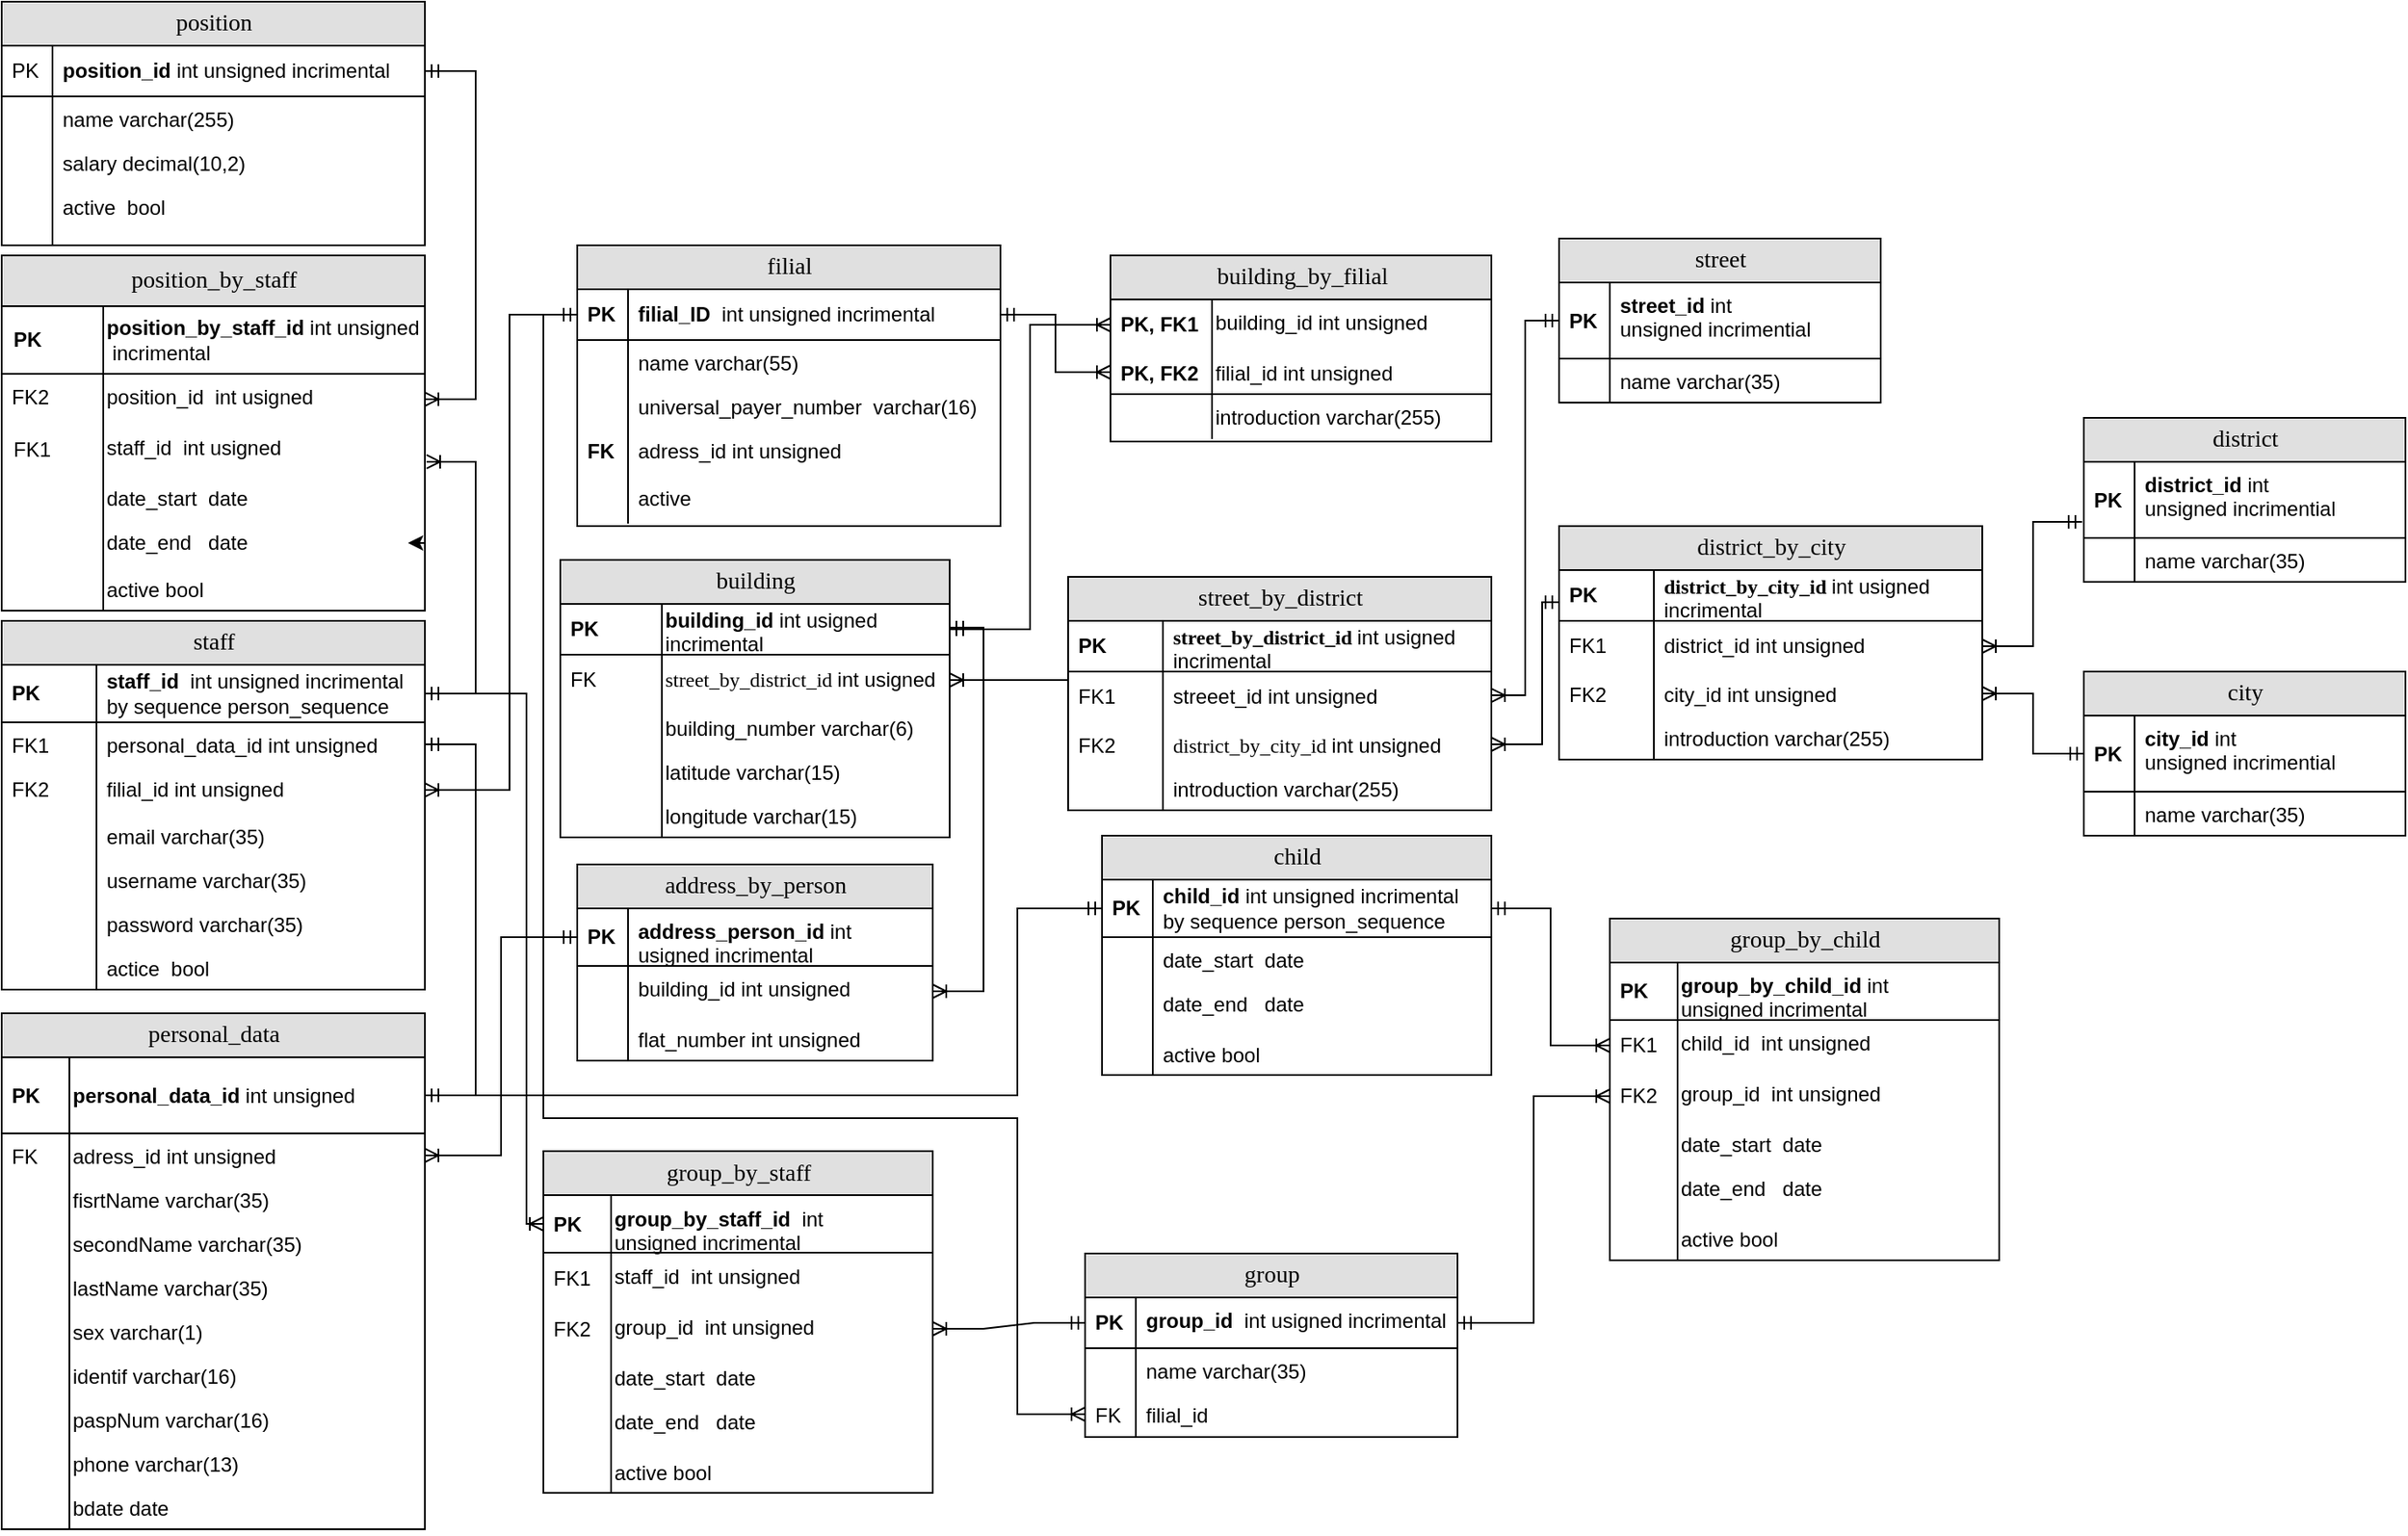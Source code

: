 <mxfile version="17.4.5" type="github">
  <diagram name="Page-1" id="e56a1550-8fbb-45ad-956c-1786394a9013">
    <mxGraphModel dx="2773" dy="1746" grid="1" gridSize="10" guides="1" tooltips="1" connect="1" arrows="1" fold="1" page="1" pageScale="1" pageWidth="1100" pageHeight="850" background="none" math="0" shadow="0">
      <root>
        <mxCell id="0" />
        <mxCell id="1" parent="0" />
        <mxCell id="2e49270ec7c68f3f-1" value="staff" style="swimlane;html=1;fontStyle=0;childLayout=stackLayout;horizontal=1;startSize=26;fillColor=#e0e0e0;horizontalStack=0;resizeParent=1;resizeLast=0;collapsible=1;marginBottom=0;swimlaneFillColor=#ffffff;align=center;rounded=0;shadow=0;comic=0;labelBackgroundColor=none;strokeWidth=1;fontFamily=Verdana;fontSize=14" parent="1" vertex="1">
          <mxGeometry x="-70" y="126" width="250" height="218" as="geometry" />
        </mxCell>
        <mxCell id="2e49270ec7c68f3f-2" value="staff_id&amp;nbsp;&lt;span style=&quot;font-weight: 400&quot;&gt;&amp;nbsp;int&amp;nbsp;&lt;/span&gt;&lt;span style=&quot;font-weight: 400&quot;&gt;unsigned&amp;nbsp;&lt;/span&gt;&lt;span style=&quot;font-weight: 400&quot;&gt;incrimental&lt;br&gt;by sequence person_&lt;/span&gt;&lt;span style=&quot;font-weight: 400&quot;&gt;sequence&amp;nbsp;&lt;/span&gt;&lt;span style=&quot;font-weight: 400&quot;&gt;&lt;br&gt;&lt;/span&gt;" style="shape=partialRectangle;top=0;left=0;right=0;bottom=1;html=1;align=left;verticalAlign=middle;fillColor=none;spacingLeft=60;spacingRight=4;whiteSpace=wrap;overflow=hidden;rotatable=0;points=[[0,0.5],[1,0.5]];portConstraint=eastwest;dropTarget=0;fontStyle=1;" parent="2e49270ec7c68f3f-1" vertex="1">
          <mxGeometry y="26" width="250" height="34" as="geometry" />
        </mxCell>
        <mxCell id="2e49270ec7c68f3f-3" value="PK" style="shape=partialRectangle;fontStyle=1;top=0;left=0;bottom=0;html=1;fillColor=none;align=left;verticalAlign=middle;spacingLeft=4;spacingRight=4;whiteSpace=wrap;overflow=hidden;rotatable=0;points=[];portConstraint=eastwest;part=1;" parent="2e49270ec7c68f3f-2" vertex="1" connectable="0">
          <mxGeometry width="56" height="34" as="geometry" />
        </mxCell>
        <mxCell id="2e49270ec7c68f3f-6" value="personal_data_id int unsigned&amp;nbsp;" style="shape=partialRectangle;top=0;left=0;right=0;bottom=0;html=1;align=left;verticalAlign=top;fillColor=none;spacingLeft=60;spacingRight=4;whiteSpace=wrap;overflow=hidden;rotatable=0;points=[[0,0.5],[1,0.5]];portConstraint=eastwest;dropTarget=0;" parent="2e49270ec7c68f3f-1" vertex="1">
          <mxGeometry y="60" width="250" height="26" as="geometry" />
        </mxCell>
        <mxCell id="2e49270ec7c68f3f-7" value="FK1" style="shape=partialRectangle;top=0;left=0;bottom=0;html=1;fillColor=none;align=left;verticalAlign=top;spacingLeft=4;spacingRight=4;whiteSpace=wrap;overflow=hidden;rotatable=0;points=[];portConstraint=eastwest;part=1;" parent="2e49270ec7c68f3f-6" vertex="1" connectable="0">
          <mxGeometry width="56" height="26" as="geometry" />
        </mxCell>
        <mxCell id="vmAjmt90NCBxH25HXb_G-150" value="filial_id int unsigned&amp;nbsp;" style="shape=partialRectangle;top=0;left=0;right=0;bottom=0;html=1;align=left;verticalAlign=top;fillColor=none;spacingLeft=60;spacingRight=4;whiteSpace=wrap;overflow=hidden;rotatable=0;points=[[0,0.5],[1,0.5]];portConstraint=eastwest;dropTarget=0;" vertex="1" parent="2e49270ec7c68f3f-1">
          <mxGeometry y="86" width="250" height="28" as="geometry" />
        </mxCell>
        <mxCell id="vmAjmt90NCBxH25HXb_G-151" value="FK2" style="shape=partialRectangle;top=0;left=0;bottom=0;html=1;fillColor=none;align=left;verticalAlign=top;spacingLeft=4;spacingRight=4;whiteSpace=wrap;overflow=hidden;rotatable=0;points=[];portConstraint=eastwest;part=1;" vertex="1" connectable="0" parent="vmAjmt90NCBxH25HXb_G-150">
          <mxGeometry width="56" height="28" as="geometry" />
        </mxCell>
        <mxCell id="vmAjmt90NCBxH25HXb_G-152" value="email varchar(35)" style="shape=partialRectangle;top=0;left=0;right=0;bottom=0;html=1;align=left;verticalAlign=top;fillColor=none;spacingLeft=60;spacingRight=4;whiteSpace=wrap;overflow=hidden;rotatable=0;points=[[0,0.5],[1,0.5]];portConstraint=eastwest;dropTarget=0;" vertex="1" parent="2e49270ec7c68f3f-1">
          <mxGeometry y="114" width="250" height="26" as="geometry" />
        </mxCell>
        <mxCell id="vmAjmt90NCBxH25HXb_G-153" value="" style="shape=partialRectangle;top=0;left=0;bottom=0;html=1;fillColor=none;align=left;verticalAlign=top;spacingLeft=4;spacingRight=4;whiteSpace=wrap;overflow=hidden;rotatable=0;points=[];portConstraint=eastwest;part=1;" vertex="1" connectable="0" parent="vmAjmt90NCBxH25HXb_G-152">
          <mxGeometry width="56" height="26" as="geometry" />
        </mxCell>
        <mxCell id="vmAjmt90NCBxH25HXb_G-160" value="username varchar(35)" style="shape=partialRectangle;top=0;left=0;right=0;bottom=0;html=1;align=left;verticalAlign=top;fillColor=none;spacingLeft=60;spacingRight=4;whiteSpace=wrap;overflow=hidden;rotatable=0;points=[[0,0.5],[1,0.5]];portConstraint=eastwest;dropTarget=0;" vertex="1" parent="2e49270ec7c68f3f-1">
          <mxGeometry y="140" width="250" height="26" as="geometry" />
        </mxCell>
        <mxCell id="vmAjmt90NCBxH25HXb_G-161" value="" style="shape=partialRectangle;top=0;left=0;bottom=0;html=1;fillColor=none;align=left;verticalAlign=top;spacingLeft=4;spacingRight=4;whiteSpace=wrap;overflow=hidden;rotatable=0;points=[];portConstraint=eastwest;part=1;" vertex="1" connectable="0" parent="vmAjmt90NCBxH25HXb_G-160">
          <mxGeometry width="56" height="26" as="geometry" />
        </mxCell>
        <mxCell id="vmAjmt90NCBxH25HXb_G-158" value="password varchar(35)" style="shape=partialRectangle;top=0;left=0;right=0;bottom=0;html=1;align=left;verticalAlign=top;fillColor=none;spacingLeft=60;spacingRight=4;whiteSpace=wrap;overflow=hidden;rotatable=0;points=[[0,0.5],[1,0.5]];portConstraint=eastwest;dropTarget=0;" vertex="1" parent="2e49270ec7c68f3f-1">
          <mxGeometry y="166" width="250" height="26" as="geometry" />
        </mxCell>
        <mxCell id="vmAjmt90NCBxH25HXb_G-159" value="" style="shape=partialRectangle;top=0;left=0;bottom=0;html=1;fillColor=none;align=left;verticalAlign=top;spacingLeft=4;spacingRight=4;whiteSpace=wrap;overflow=hidden;rotatable=0;points=[];portConstraint=eastwest;part=1;" vertex="1" connectable="0" parent="vmAjmt90NCBxH25HXb_G-158">
          <mxGeometry width="56" height="26" as="geometry" />
        </mxCell>
        <mxCell id="vmAjmt90NCBxH25HXb_G-162" value="actice&amp;nbsp; bool" style="shape=partialRectangle;top=0;left=0;right=0;bottom=0;html=1;align=left;verticalAlign=top;fillColor=none;spacingLeft=60;spacingRight=4;whiteSpace=wrap;overflow=hidden;rotatable=0;points=[[0,0.5],[1,0.5]];portConstraint=eastwest;dropTarget=0;" vertex="1" parent="2e49270ec7c68f3f-1">
          <mxGeometry y="192" width="250" height="26" as="geometry" />
        </mxCell>
        <mxCell id="vmAjmt90NCBxH25HXb_G-163" value="" style="shape=partialRectangle;top=0;left=0;bottom=0;html=1;fillColor=none;align=left;verticalAlign=top;spacingLeft=4;spacingRight=4;whiteSpace=wrap;overflow=hidden;rotatable=0;points=[];portConstraint=eastwest;part=1;" vertex="1" connectable="0" parent="vmAjmt90NCBxH25HXb_G-162">
          <mxGeometry width="56" height="26" as="geometry" />
        </mxCell>
        <mxCell id="2e49270ec7c68f3f-8" value="filial" style="swimlane;html=1;fontStyle=0;childLayout=stackLayout;horizontal=1;startSize=26;fillColor=#E0E0E0;horizontalStack=0;resizeParent=1;resizeLast=0;collapsible=1;marginBottom=0;swimlaneFillColor=default;align=center;rounded=0;shadow=0;comic=0;labelBackgroundColor=none;strokeWidth=1;fontFamily=Verdana;fontSize=14;swimlaneLine=1;strokeColor=default;glass=0;gradientColor=none;" parent="1" vertex="1">
          <mxGeometry x="270" y="-96" width="250" height="166" as="geometry">
            <mxRectangle x="250" y="-96" width="60" height="26" as="alternateBounds" />
          </mxGeometry>
        </mxCell>
        <mxCell id="2e49270ec7c68f3f-9" value="filial_ID&amp;nbsp;&amp;nbsp;&lt;span style=&quot;font-weight: normal&quot;&gt;int&amp;nbsp;&lt;/span&gt;&lt;span style=&quot;font-weight: 400&quot;&gt;unsigned&amp;nbsp;&lt;/span&gt;&lt;span style=&quot;font-weight: normal&quot;&gt;incrimental&lt;/span&gt;" style="shape=partialRectangle;top=0;left=0;right=0;bottom=1;html=1;align=left;verticalAlign=middle;fillColor=none;spacingLeft=34;spacingRight=4;whiteSpace=wrap;overflow=hidden;rotatable=0;points=[[0,0.5],[1,0.5]];portConstraint=eastwest;dropTarget=0;fontStyle=1;" parent="2e49270ec7c68f3f-8" vertex="1">
          <mxGeometry y="26" width="250" height="30" as="geometry" />
        </mxCell>
        <mxCell id="2e49270ec7c68f3f-10" value="&lt;b&gt;PK&lt;/b&gt;" style="shape=partialRectangle;top=0;left=0;bottom=0;html=1;fillColor=none;align=left;verticalAlign=middle;spacingLeft=4;spacingRight=4;whiteSpace=wrap;overflow=hidden;rotatable=0;points=[];portConstraint=eastwest;part=1;" parent="2e49270ec7c68f3f-9" vertex="1" connectable="0">
          <mxGeometry width="30" height="30" as="geometry" />
        </mxCell>
        <mxCell id="2e49270ec7c68f3f-11" value="name varchar(55)" style="shape=partialRectangle;top=0;left=0;right=0;bottom=0;html=1;align=left;verticalAlign=top;fillColor=none;spacingLeft=34;spacingRight=4;whiteSpace=wrap;overflow=hidden;rotatable=0;points=[[0,0.5],[1,0.5]];portConstraint=eastwest;dropTarget=0;" parent="2e49270ec7c68f3f-8" vertex="1">
          <mxGeometry y="56" width="250" height="26" as="geometry" />
        </mxCell>
        <mxCell id="2e49270ec7c68f3f-12" value="" style="shape=partialRectangle;top=0;left=0;bottom=0;html=1;fillColor=none;align=left;verticalAlign=top;spacingLeft=4;spacingRight=4;whiteSpace=wrap;overflow=hidden;rotatable=0;points=[];portConstraint=eastwest;part=1;" parent="2e49270ec7c68f3f-11" vertex="1" connectable="0">
          <mxGeometry width="30" height="26" as="geometry" />
        </mxCell>
        <mxCell id="2e49270ec7c68f3f-13" value="universal_payer_number&amp;nbsp; varchar(16)" style="shape=partialRectangle;top=0;left=0;right=0;bottom=0;html=1;align=left;verticalAlign=top;fillColor=none;spacingLeft=34;spacingRight=4;whiteSpace=wrap;overflow=hidden;rotatable=0;points=[[0,0.5],[1,0.5]];portConstraint=eastwest;dropTarget=0;" parent="2e49270ec7c68f3f-8" vertex="1">
          <mxGeometry y="82" width="250" height="26" as="geometry" />
        </mxCell>
        <mxCell id="2e49270ec7c68f3f-14" value="" style="shape=partialRectangle;top=0;left=0;bottom=0;html=1;fillColor=none;align=left;verticalAlign=top;spacingLeft=4;spacingRight=4;whiteSpace=wrap;overflow=hidden;rotatable=0;points=[];portConstraint=eastwest;part=1;" parent="2e49270ec7c68f3f-13" vertex="1" connectable="0">
          <mxGeometry width="30" height="26" as="geometry" />
        </mxCell>
        <mxCell id="2e49270ec7c68f3f-15" value="adress_id int unsigned&amp;nbsp;" style="shape=partialRectangle;top=0;left=0;right=0;bottom=0;html=1;align=left;verticalAlign=top;fillColor=none;spacingLeft=34;spacingRight=4;whiteSpace=wrap;overflow=hidden;rotatable=0;points=[[0,0.5],[1,0.5]];portConstraint=eastwest;dropTarget=0;" parent="2e49270ec7c68f3f-8" vertex="1">
          <mxGeometry y="108" width="250" height="28" as="geometry" />
        </mxCell>
        <mxCell id="2e49270ec7c68f3f-16" value="&lt;b&gt;FK&lt;/b&gt;" style="shape=partialRectangle;top=0;left=0;bottom=0;html=1;fillColor=none;align=left;verticalAlign=top;spacingLeft=4;spacingRight=4;whiteSpace=wrap;overflow=hidden;rotatable=0;points=[];portConstraint=eastwest;part=1;" parent="2e49270ec7c68f3f-15" vertex="1" connectable="0">
          <mxGeometry width="30" height="28" as="geometry" />
        </mxCell>
        <mxCell id="vmAjmt90NCBxH25HXb_G-148" value="active" style="shape=partialRectangle;top=0;left=0;right=0;bottom=0;html=1;align=left;verticalAlign=top;fillColor=none;spacingLeft=34;spacingRight=4;whiteSpace=wrap;overflow=hidden;rotatable=0;points=[[0,0.5],[1,0.5]];portConstraint=eastwest;dropTarget=0;" vertex="1" parent="2e49270ec7c68f3f-8">
          <mxGeometry y="136" width="250" height="28" as="geometry" />
        </mxCell>
        <mxCell id="vmAjmt90NCBxH25HXb_G-149" value="" style="shape=partialRectangle;top=0;left=0;bottom=0;html=1;fillColor=none;align=left;verticalAlign=top;spacingLeft=4;spacingRight=4;whiteSpace=wrap;overflow=hidden;rotatable=0;points=[];portConstraint=eastwest;part=1;" vertex="1" connectable="0" parent="vmAjmt90NCBxH25HXb_G-148">
          <mxGeometry width="30" height="28" as="geometry" />
        </mxCell>
        <mxCell id="2e49270ec7c68f3f-19" value="position_by_staff" style="swimlane;html=1;fontStyle=0;childLayout=stackLayout;horizontal=1;startSize=30;fillColor=#e0e0e0;horizontalStack=0;resizeParent=1;resizeLast=0;collapsible=1;marginBottom=0;swimlaneFillColor=#ffffff;align=center;rounded=0;shadow=0;comic=0;labelBackgroundColor=none;strokeWidth=1;fontFamily=Verdana;fontSize=14" parent="1" vertex="1">
          <mxGeometry x="-70" y="-90" width="250" height="210" as="geometry" />
        </mxCell>
        <mxCell id="2e49270ec7c68f3f-20" value="position_by_staff_id&amp;nbsp;&lt;span style=&quot;font-weight: 400&quot;&gt;int&amp;nbsp;&lt;/span&gt;&lt;span style=&quot;font-weight: 400&quot;&gt;unsigned&lt;br&gt;&amp;nbsp;&lt;/span&gt;&lt;span style=&quot;font-weight: 400&quot;&gt;incrimental&amp;nbsp;&lt;/span&gt;" style="shape=partialRectangle;top=0;left=0;right=0;bottom=1;html=1;align=left;verticalAlign=middle;fillColor=none;spacingLeft=60;spacingRight=4;whiteSpace=wrap;overflow=hidden;rotatable=0;points=[[0,0.5],[1,0.5]];portConstraint=eastwest;dropTarget=0;fontStyle=1;" parent="2e49270ec7c68f3f-19" vertex="1">
          <mxGeometry y="30" width="250" height="40" as="geometry" />
        </mxCell>
        <mxCell id="2e49270ec7c68f3f-21" value="PK" style="shape=partialRectangle;top=0;left=0;bottom=0;html=1;fillColor=none;align=left;verticalAlign=middle;spacingLeft=4;spacingRight=4;whiteSpace=wrap;overflow=hidden;rotatable=0;points=[];portConstraint=eastwest;part=1;fontStyle=1" parent="2e49270ec7c68f3f-20" vertex="1" connectable="0">
          <mxGeometry x="1" width="59" height="40" as="geometry" />
        </mxCell>
        <mxCell id="2e49270ec7c68f3f-22" value="position_id&amp;nbsp;&amp;nbsp;int usigned&amp;nbsp;" style="shape=partialRectangle;top=0;left=0;right=0;bottom=0;html=1;align=left;verticalAlign=top;fillColor=none;spacingLeft=60;spacingRight=4;whiteSpace=wrap;overflow=hidden;rotatable=0;points=[[0,0.5],[1,0.5]];portConstraint=eastwest;dropTarget=0;" parent="2e49270ec7c68f3f-19" vertex="1">
          <mxGeometry y="70" width="250" height="30" as="geometry" />
        </mxCell>
        <mxCell id="2e49270ec7c68f3f-23" value="FK2" style="shape=partialRectangle;top=0;left=0;bottom=0;html=1;fillColor=none;align=left;verticalAlign=top;spacingLeft=4;spacingRight=4;whiteSpace=wrap;overflow=hidden;rotatable=0;points=[];portConstraint=eastwest;part=1;" parent="2e49270ec7c68f3f-22" vertex="1" connectable="0">
          <mxGeometry width="60" height="30.0" as="geometry" />
        </mxCell>
        <mxCell id="vmAjmt90NCBxH25HXb_G-206" value="&lt;span style=&quot;font-weight: normal&quot;&gt;staff_id&amp;nbsp;&amp;nbsp;&lt;/span&gt;&lt;span style=&quot;font-weight: 400&quot;&gt;int usigned&amp;nbsp;&lt;/span&gt;" style="shape=partialRectangle;top=0;left=0;right=0;bottom=0;html=1;align=left;verticalAlign=top;fillColor=none;spacingLeft=60;spacingRight=4;whiteSpace=wrap;overflow=hidden;rotatable=0;points=[[0,0.5],[1,0.5]];portConstraint=eastwest;dropTarget=0;fontStyle=1;" vertex="1" parent="2e49270ec7c68f3f-19">
          <mxGeometry y="100" width="250" height="30" as="geometry" />
        </mxCell>
        <mxCell id="vmAjmt90NCBxH25HXb_G-207" value="FK1" style="shape=partialRectangle;top=0;left=0;bottom=0;html=1;fillColor=none;align=left;verticalAlign=middle;spacingLeft=4;spacingRight=4;whiteSpace=wrap;overflow=hidden;rotatable=0;points=[];portConstraint=eastwest;part=1;" vertex="1" connectable="0" parent="vmAjmt90NCBxH25HXb_G-206">
          <mxGeometry x="1" width="59" height="30" as="geometry" />
        </mxCell>
        <mxCell id="2e49270ec7c68f3f-24" value="date_start&amp;nbsp; date" style="shape=partialRectangle;top=0;left=0;right=0;bottom=0;html=1;align=left;verticalAlign=top;fillColor=none;spacingLeft=60;spacingRight=4;whiteSpace=wrap;overflow=hidden;rotatable=0;points=[[0,0.5],[1,0.5]];portConstraint=eastwest;dropTarget=0;" parent="2e49270ec7c68f3f-19" vertex="1">
          <mxGeometry y="130" width="250" height="26" as="geometry" />
        </mxCell>
        <mxCell id="2e49270ec7c68f3f-25" value="" style="shape=partialRectangle;top=0;left=0;bottom=0;html=1;fillColor=none;align=left;verticalAlign=top;spacingLeft=4;spacingRight=4;whiteSpace=wrap;overflow=hidden;rotatable=0;points=[];portConstraint=eastwest;part=1;" parent="2e49270ec7c68f3f-24" vertex="1" connectable="0">
          <mxGeometry width="60" height="26" as="geometry" />
        </mxCell>
        <mxCell id="2e49270ec7c68f3f-26" value="date_end&amp;nbsp; &amp;nbsp;date" style="shape=partialRectangle;top=0;left=0;right=0;bottom=0;html=1;align=left;verticalAlign=top;fillColor=none;spacingLeft=60;spacingRight=4;whiteSpace=wrap;overflow=hidden;rotatable=0;points=[[0,0.5],[1,0.5]];portConstraint=eastwest;dropTarget=0;" parent="2e49270ec7c68f3f-19" vertex="1">
          <mxGeometry y="156" width="250" height="28" as="geometry" />
        </mxCell>
        <mxCell id="2e49270ec7c68f3f-27" value="" style="shape=partialRectangle;top=0;left=0;bottom=0;html=1;fillColor=none;align=left;verticalAlign=top;spacingLeft=4;spacingRight=4;whiteSpace=wrap;overflow=hidden;rotatable=0;points=[];portConstraint=eastwest;part=1;" parent="2e49270ec7c68f3f-26" vertex="1" connectable="0">
          <mxGeometry width="60" height="28" as="geometry" />
        </mxCell>
        <mxCell id="vmAjmt90NCBxH25HXb_G-164" value="active bool" style="shape=partialRectangle;top=0;left=0;right=0;bottom=0;html=1;align=left;verticalAlign=top;fillColor=none;spacingLeft=60;spacingRight=4;whiteSpace=wrap;overflow=hidden;rotatable=0;points=[[0,0.5],[1,0.5]];portConstraint=eastwest;dropTarget=0;" vertex="1" parent="2e49270ec7c68f3f-19">
          <mxGeometry y="184" width="250" height="26" as="geometry" />
        </mxCell>
        <mxCell id="vmAjmt90NCBxH25HXb_G-165" value="" style="shape=partialRectangle;top=0;left=0;bottom=0;html=1;fillColor=none;align=left;verticalAlign=top;spacingLeft=4;spacingRight=4;whiteSpace=wrap;overflow=hidden;rotatable=0;points=[];portConstraint=eastwest;part=1;" vertex="1" connectable="0" parent="vmAjmt90NCBxH25HXb_G-164">
          <mxGeometry width="60" height="26" as="geometry" />
        </mxCell>
        <mxCell id="vmAjmt90NCBxH25HXb_G-222" style="edgeStyle=orthogonalEdgeStyle;rounded=0;orthogonalLoop=1;jettySize=auto;html=1;exitX=1;exitY=0.5;exitDx=0;exitDy=0;entryX=0.96;entryY=0.5;entryDx=0;entryDy=0;entryPerimeter=0;fontSize=12;" edge="1" parent="2e49270ec7c68f3f-19" source="2e49270ec7c68f3f-26" target="2e49270ec7c68f3f-26">
          <mxGeometry relative="1" as="geometry" />
        </mxCell>
        <mxCell id="2e49270ec7c68f3f-30" value="personal_data" style="swimlane;html=1;fontStyle=0;childLayout=stackLayout;horizontal=1;startSize=26;fillColor=#e0e0e0;horizontalStack=0;resizeParent=1;resizeLast=0;collapsible=1;marginBottom=0;swimlaneFillColor=#ffffff;align=center;rounded=0;shadow=0;comic=0;labelBackgroundColor=none;strokeWidth=1;fontFamily=Verdana;fontSize=14" parent="1" vertex="1">
          <mxGeometry x="-70" y="358" width="250" height="305" as="geometry" />
        </mxCell>
        <mxCell id="2e49270ec7c68f3f-31" value="personal_data_id&amp;nbsp;&lt;span style=&quot;font-weight: 400 ; font-size: 12px&quot;&gt;int&amp;nbsp;&lt;/span&gt;&lt;span style=&quot;font-weight: 400&quot;&gt;unsigned&amp;nbsp;&lt;/span&gt;" style="shape=partialRectangle;top=0;left=0;right=0;bottom=1;html=1;align=left;verticalAlign=middle;fillColor=none;spacingLeft=40;spacingRight=4;whiteSpace=wrap;overflow=hidden;rotatable=0;points=[[0,0.5],[1,0.5]];portConstraint=eastwest;dropTarget=0;fontStyle=1;fontSize=12;" parent="2e49270ec7c68f3f-30" vertex="1">
          <mxGeometry y="26" width="250" height="45" as="geometry" />
        </mxCell>
        <mxCell id="2e49270ec7c68f3f-32" value="&lt;b&gt;PK&lt;/b&gt;" style="shape=partialRectangle;top=0;left=0;bottom=0;html=1;fillColor=none;align=left;verticalAlign=middle;spacingLeft=4;spacingRight=4;whiteSpace=wrap;overflow=hidden;rotatable=0;points=[];portConstraint=eastwest;part=1;" parent="2e49270ec7c68f3f-31" vertex="1" connectable="0">
          <mxGeometry width="40" height="45" as="geometry" />
        </mxCell>
        <mxCell id="2e49270ec7c68f3f-33" value="adress_id int unsigned&amp;nbsp;" style="shape=partialRectangle;top=0;left=0;right=0;bottom=0;html=1;align=left;verticalAlign=top;fillColor=none;spacingLeft=40;spacingRight=4;whiteSpace=wrap;overflow=hidden;rotatable=0;points=[[0,0.5],[1,0.5]];portConstraint=eastwest;dropTarget=0;" parent="2e49270ec7c68f3f-30" vertex="1">
          <mxGeometry y="71" width="250" height="26" as="geometry" />
        </mxCell>
        <mxCell id="2e49270ec7c68f3f-34" value="FK" style="shape=partialRectangle;top=0;left=0;bottom=0;html=1;fillColor=none;align=left;verticalAlign=top;spacingLeft=4;spacingRight=4;whiteSpace=wrap;overflow=hidden;rotatable=0;points=[];portConstraint=eastwest;part=1;" parent="2e49270ec7c68f3f-33" vertex="1" connectable="0">
          <mxGeometry width="40" height="26" as="geometry" />
        </mxCell>
        <mxCell id="vmAjmt90NCBxH25HXb_G-177" value="fisrtName varchar(35)" style="shape=partialRectangle;top=0;left=0;right=0;bottom=0;html=1;align=left;verticalAlign=top;fillColor=none;spacingLeft=40;spacingRight=4;whiteSpace=wrap;overflow=hidden;rotatable=0;points=[[0,0.5],[1,0.5]];portConstraint=eastwest;dropTarget=0;" vertex="1" parent="2e49270ec7c68f3f-30">
          <mxGeometry y="97" width="250" height="26" as="geometry" />
        </mxCell>
        <mxCell id="vmAjmt90NCBxH25HXb_G-178" value="" style="shape=partialRectangle;top=0;left=0;bottom=0;html=1;fillColor=none;align=left;verticalAlign=top;spacingLeft=4;spacingRight=4;whiteSpace=wrap;overflow=hidden;rotatable=0;points=[];portConstraint=eastwest;part=1;" vertex="1" connectable="0" parent="vmAjmt90NCBxH25HXb_G-177">
          <mxGeometry width="40" height="26" as="geometry" />
        </mxCell>
        <mxCell id="2e49270ec7c68f3f-35" value="secondName varchar(35)" style="shape=partialRectangle;top=0;left=0;right=0;bottom=0;html=1;align=left;verticalAlign=top;fillColor=none;spacingLeft=40;spacingRight=4;whiteSpace=wrap;overflow=hidden;rotatable=0;points=[[0,0.5],[1,0.5]];portConstraint=eastwest;dropTarget=0;" parent="2e49270ec7c68f3f-30" vertex="1">
          <mxGeometry y="123" width="250" height="26" as="geometry" />
        </mxCell>
        <mxCell id="2e49270ec7c68f3f-36" value="" style="shape=partialRectangle;top=0;left=0;bottom=0;html=1;fillColor=none;align=left;verticalAlign=top;spacingLeft=4;spacingRight=4;whiteSpace=wrap;overflow=hidden;rotatable=0;points=[];portConstraint=eastwest;part=1;" parent="2e49270ec7c68f3f-35" vertex="1" connectable="0">
          <mxGeometry width="40" height="26" as="geometry" />
        </mxCell>
        <mxCell id="2e49270ec7c68f3f-37" value="lastName varchar(35)" style="shape=partialRectangle;top=0;left=0;right=0;bottom=0;html=1;align=left;verticalAlign=top;fillColor=none;spacingLeft=40;spacingRight=4;whiteSpace=wrap;overflow=hidden;rotatable=0;points=[[0,0.5],[1,0.5]];portConstraint=eastwest;dropTarget=0;" parent="2e49270ec7c68f3f-30" vertex="1">
          <mxGeometry y="149" width="250" height="26" as="geometry" />
        </mxCell>
        <mxCell id="2e49270ec7c68f3f-38" value="" style="shape=partialRectangle;top=0;left=0;bottom=0;html=1;fillColor=none;align=left;verticalAlign=top;spacingLeft=4;spacingRight=4;whiteSpace=wrap;overflow=hidden;rotatable=0;points=[];portConstraint=eastwest;part=1;" parent="2e49270ec7c68f3f-37" vertex="1" connectable="0">
          <mxGeometry width="40" height="26" as="geometry" />
        </mxCell>
        <mxCell id="vmAjmt90NCBxH25HXb_G-166" value="sex varchar(1)" style="shape=partialRectangle;top=0;left=0;right=0;bottom=0;html=1;align=left;verticalAlign=top;fillColor=none;spacingLeft=40;spacingRight=4;whiteSpace=wrap;overflow=hidden;rotatable=0;points=[[0,0.5],[1,0.5]];portConstraint=eastwest;dropTarget=0;" vertex="1" parent="2e49270ec7c68f3f-30">
          <mxGeometry y="175" width="250" height="26" as="geometry" />
        </mxCell>
        <mxCell id="vmAjmt90NCBxH25HXb_G-167" value="" style="shape=partialRectangle;top=0;left=0;bottom=0;html=1;fillColor=none;align=left;verticalAlign=top;spacingLeft=4;spacingRight=4;whiteSpace=wrap;overflow=hidden;rotatable=0;points=[];portConstraint=eastwest;part=1;" vertex="1" connectable="0" parent="vmAjmt90NCBxH25HXb_G-166">
          <mxGeometry width="40" height="26" as="geometry" />
        </mxCell>
        <mxCell id="vmAjmt90NCBxH25HXb_G-168" value="identif varchar(16)" style="shape=partialRectangle;top=0;left=0;right=0;bottom=0;html=1;align=left;verticalAlign=top;fillColor=none;spacingLeft=40;spacingRight=4;whiteSpace=wrap;overflow=hidden;rotatable=0;points=[[0,0.5],[1,0.5]];portConstraint=eastwest;dropTarget=0;" vertex="1" parent="2e49270ec7c68f3f-30">
          <mxGeometry y="201" width="250" height="26" as="geometry" />
        </mxCell>
        <mxCell id="vmAjmt90NCBxH25HXb_G-169" value="" style="shape=partialRectangle;top=0;left=0;bottom=0;html=1;fillColor=none;align=left;verticalAlign=top;spacingLeft=4;spacingRight=4;whiteSpace=wrap;overflow=hidden;rotatable=0;points=[];portConstraint=eastwest;part=1;" vertex="1" connectable="0" parent="vmAjmt90NCBxH25HXb_G-168">
          <mxGeometry width="40" height="26" as="geometry" />
        </mxCell>
        <mxCell id="vmAjmt90NCBxH25HXb_G-170" value="paspNum varchar(16)" style="shape=partialRectangle;top=0;left=0;right=0;bottom=0;html=1;align=left;verticalAlign=top;fillColor=none;spacingLeft=40;spacingRight=4;whiteSpace=wrap;overflow=hidden;rotatable=0;points=[[0,0.5],[1,0.5]];portConstraint=eastwest;dropTarget=0;" vertex="1" parent="2e49270ec7c68f3f-30">
          <mxGeometry y="227" width="250" height="26" as="geometry" />
        </mxCell>
        <mxCell id="vmAjmt90NCBxH25HXb_G-171" value="" style="shape=partialRectangle;top=0;left=0;bottom=0;html=1;fillColor=none;align=left;verticalAlign=top;spacingLeft=4;spacingRight=4;whiteSpace=wrap;overflow=hidden;rotatable=0;points=[];portConstraint=eastwest;part=1;" vertex="1" connectable="0" parent="vmAjmt90NCBxH25HXb_G-170">
          <mxGeometry width="40" height="26" as="geometry" />
        </mxCell>
        <mxCell id="vmAjmt90NCBxH25HXb_G-225" value="phone varchar(13)" style="shape=partialRectangle;top=0;left=0;right=0;bottom=0;html=1;align=left;verticalAlign=top;fillColor=none;spacingLeft=40;spacingRight=4;whiteSpace=wrap;overflow=hidden;rotatable=0;points=[[0,0.5],[1,0.5]];portConstraint=eastwest;dropTarget=0;" vertex="1" parent="2e49270ec7c68f3f-30">
          <mxGeometry y="253" width="250" height="26" as="geometry" />
        </mxCell>
        <mxCell id="vmAjmt90NCBxH25HXb_G-226" value="" style="shape=partialRectangle;top=0;left=0;bottom=0;html=1;fillColor=none;align=left;verticalAlign=top;spacingLeft=4;spacingRight=4;whiteSpace=wrap;overflow=hidden;rotatable=0;points=[];portConstraint=eastwest;part=1;" vertex="1" connectable="0" parent="vmAjmt90NCBxH25HXb_G-225">
          <mxGeometry width="40" height="26" as="geometry" />
        </mxCell>
        <mxCell id="vmAjmt90NCBxH25HXb_G-172" value="bdate date" style="shape=partialRectangle;top=0;left=0;right=0;bottom=0;html=1;align=left;verticalAlign=top;fillColor=none;spacingLeft=40;spacingRight=4;whiteSpace=wrap;overflow=hidden;rotatable=0;points=[[0,0.5],[1,0.5]];portConstraint=eastwest;dropTarget=0;" vertex="1" parent="2e49270ec7c68f3f-30">
          <mxGeometry y="279" width="250" height="26" as="geometry" />
        </mxCell>
        <mxCell id="vmAjmt90NCBxH25HXb_G-173" value="" style="shape=partialRectangle;top=0;left=0;bottom=0;html=1;fillColor=none;align=left;verticalAlign=top;spacingLeft=4;spacingRight=4;whiteSpace=wrap;overflow=hidden;rotatable=0;points=[];portConstraint=eastwest;part=1;" vertex="1" connectable="0" parent="vmAjmt90NCBxH25HXb_G-172">
          <mxGeometry width="40" height="26" as="geometry" />
        </mxCell>
        <mxCell id="2e49270ec7c68f3f-48" value="address_by_person" style="swimlane;html=1;fontStyle=0;childLayout=stackLayout;horizontal=1;startSize=26;fillColor=#e0e0e0;horizontalStack=0;resizeParent=1;resizeLast=0;collapsible=1;marginBottom=0;swimlaneFillColor=#ffffff;align=center;rounded=0;shadow=0;comic=0;labelBackgroundColor=none;strokeWidth=1;fontFamily=Verdana;fontSize=14" parent="1" vertex="1">
          <mxGeometry x="270" y="270" width="210" height="116" as="geometry" />
        </mxCell>
        <mxCell id="2e49270ec7c68f3f-49" value="address_person_id&amp;nbsp;&lt;span style=&quot;font-weight: 400&quot;&gt;int usigned incrimental&lt;/span&gt;" style="shape=partialRectangle;top=0;left=0;right=0;bottom=1;html=1;align=left;verticalAlign=top;fillColor=none;spacingLeft=34;spacingRight=4;whiteSpace=wrap;overflow=hidden;rotatable=0;points=[[0,0.5],[1,0.5]];portConstraint=eastwest;dropTarget=0;fontStyle=1;" parent="2e49270ec7c68f3f-48" vertex="1">
          <mxGeometry y="26" width="210" height="34" as="geometry" />
        </mxCell>
        <mxCell id="2e49270ec7c68f3f-50" value="PK" style="shape=partialRectangle;fontStyle=1;top=0;left=0;bottom=0;html=1;fillColor=none;align=left;verticalAlign=middle;spacingLeft=4;spacingRight=4;whiteSpace=wrap;overflow=hidden;rotatable=0;points=[];portConstraint=eastwest;part=1;" parent="2e49270ec7c68f3f-49" vertex="1" connectable="0">
          <mxGeometry width="30" height="34" as="geometry" />
        </mxCell>
        <mxCell id="2e49270ec7c68f3f-51" value="building_id int unsigned&amp;nbsp;" style="shape=partialRectangle;top=0;left=0;right=0;bottom=0;html=1;align=left;verticalAlign=top;fillColor=none;spacingLeft=34;spacingRight=4;whiteSpace=wrap;overflow=hidden;rotatable=0;points=[[0,0.5],[1,0.5]];portConstraint=eastwest;dropTarget=0;fontStyle=0;" parent="2e49270ec7c68f3f-48" vertex="1">
          <mxGeometry y="60" width="210" height="30" as="geometry" />
        </mxCell>
        <mxCell id="2e49270ec7c68f3f-52" value="" style="shape=partialRectangle;fontStyle=1;top=0;left=0;bottom=0;html=1;fillColor=none;align=left;verticalAlign=middle;spacingLeft=4;spacingRight=4;whiteSpace=wrap;overflow=hidden;rotatable=0;points=[];portConstraint=eastwest;part=1;" parent="2e49270ec7c68f3f-51" vertex="1" connectable="0">
          <mxGeometry width="30" height="30" as="geometry" />
        </mxCell>
        <mxCell id="2e49270ec7c68f3f-53" value="flat_number int unsigned&amp;nbsp;" style="shape=partialRectangle;top=0;left=0;right=0;bottom=0;html=1;align=left;verticalAlign=top;fillColor=none;spacingLeft=34;spacingRight=4;whiteSpace=wrap;overflow=hidden;rotatable=0;points=[[0,0.5],[1,0.5]];portConstraint=eastwest;dropTarget=0;" parent="2e49270ec7c68f3f-48" vertex="1">
          <mxGeometry y="90" width="210" height="26" as="geometry" />
        </mxCell>
        <mxCell id="2e49270ec7c68f3f-54" value="" style="shape=partialRectangle;top=0;left=0;bottom=0;html=1;fillColor=none;align=left;verticalAlign=top;spacingLeft=4;spacingRight=4;whiteSpace=wrap;overflow=hidden;rotatable=0;points=[];portConstraint=eastwest;part=1;" parent="2e49270ec7c68f3f-53" vertex="1" connectable="0">
          <mxGeometry width="30" height="26" as="geometry" />
        </mxCell>
        <mxCell id="2e49270ec7c68f3f-64" value="child" style="swimlane;html=1;fontStyle=0;childLayout=stackLayout;horizontal=1;startSize=26;fillColor=#e0e0e0;horizontalStack=0;resizeParent=1;resizeLast=0;collapsible=1;marginBottom=0;swimlaneFillColor=#ffffff;align=center;rounded=0;shadow=0;comic=0;labelBackgroundColor=none;strokeWidth=1;fontFamily=Verdana;fontSize=14" parent="1" vertex="1">
          <mxGeometry x="580" y="253" width="230" height="141.5" as="geometry" />
        </mxCell>
        <mxCell id="2e49270ec7c68f3f-65" value="child_id &lt;span style=&quot;font-weight: 400&quot;&gt;int&amp;nbsp;&lt;/span&gt;&lt;span style=&quot;font-weight: 400&quot;&gt;unsigned&amp;nbsp;&lt;/span&gt;&lt;span style=&quot;font-weight: 400&quot;&gt;incrimental&lt;br&gt;by sequence person_&lt;/span&gt;&lt;span style=&quot;font-weight: 400&quot;&gt;sequence&lt;/span&gt;" style="shape=partialRectangle;top=0;left=0;right=0;bottom=1;html=1;align=left;verticalAlign=middle;fillColor=none;spacingLeft=34;spacingRight=4;whiteSpace=wrap;overflow=hidden;rotatable=0;points=[[0,0.5],[1,0.5]];portConstraint=eastwest;dropTarget=0;fontStyle=1;" parent="2e49270ec7c68f3f-64" vertex="1">
          <mxGeometry y="26" width="230" height="34" as="geometry" />
        </mxCell>
        <mxCell id="2e49270ec7c68f3f-66" value="PK" style="shape=partialRectangle;fontStyle=1;top=0;left=0;bottom=0;html=1;fillColor=none;align=left;verticalAlign=middle;spacingLeft=4;spacingRight=4;whiteSpace=wrap;overflow=hidden;rotatable=0;points=[];portConstraint=eastwest;part=1;" parent="2e49270ec7c68f3f-65" vertex="1" connectable="0">
          <mxGeometry width="30" height="34" as="geometry" />
        </mxCell>
        <mxCell id="vmAjmt90NCBxH25HXb_G-189" value="date_start&amp;nbsp; date" style="shape=partialRectangle;top=0;left=0;right=0;bottom=0;html=1;align=left;verticalAlign=top;fillColor=none;spacingLeft=34;spacingRight=4;whiteSpace=wrap;overflow=hidden;rotatable=0;points=[[0,0.5],[1,0.5]];portConstraint=eastwest;dropTarget=0;" vertex="1" parent="2e49270ec7c68f3f-64">
          <mxGeometry y="60" width="230" height="26" as="geometry" />
        </mxCell>
        <mxCell id="vmAjmt90NCBxH25HXb_G-190" value="" style="shape=partialRectangle;top=0;left=0;bottom=0;html=1;fillColor=none;align=left;verticalAlign=top;spacingLeft=4;spacingRight=4;whiteSpace=wrap;overflow=hidden;rotatable=0;points=[];portConstraint=eastwest;part=1;" vertex="1" connectable="0" parent="vmAjmt90NCBxH25HXb_G-189">
          <mxGeometry width="30" height="26" as="geometry" />
        </mxCell>
        <mxCell id="vmAjmt90NCBxH25HXb_G-193" value="date_end&amp;nbsp; &amp;nbsp;date" style="shape=partialRectangle;top=0;left=0;right=0;bottom=0;html=1;align=left;verticalAlign=top;fillColor=none;spacingLeft=34;spacingRight=4;whiteSpace=wrap;overflow=hidden;rotatable=0;points=[[0,0.5],[1,0.5]];portConstraint=eastwest;dropTarget=0;" vertex="1" parent="2e49270ec7c68f3f-64">
          <mxGeometry y="86" width="230" height="29.5" as="geometry" />
        </mxCell>
        <mxCell id="vmAjmt90NCBxH25HXb_G-194" value="" style="shape=partialRectangle;top=0;left=0;bottom=0;html=1;fillColor=none;align=left;verticalAlign=top;spacingLeft=4;spacingRight=4;whiteSpace=wrap;overflow=hidden;rotatable=0;points=[];portConstraint=eastwest;part=1;" vertex="1" connectable="0" parent="vmAjmt90NCBxH25HXb_G-193">
          <mxGeometry width="30" height="29.5" as="geometry" />
        </mxCell>
        <mxCell id="vmAjmt90NCBxH25HXb_G-191" value="active bool" style="shape=partialRectangle;top=0;left=0;right=0;bottom=0;html=1;align=left;verticalAlign=top;fillColor=none;spacingLeft=34;spacingRight=4;whiteSpace=wrap;overflow=hidden;rotatable=0;points=[[0,0.5],[1,0.5]];portConstraint=eastwest;dropTarget=0;" vertex="1" parent="2e49270ec7c68f3f-64">
          <mxGeometry y="115.5" width="230" height="26" as="geometry" />
        </mxCell>
        <mxCell id="vmAjmt90NCBxH25HXb_G-192" value="" style="shape=partialRectangle;top=0;left=0;bottom=0;html=1;fillColor=none;align=left;verticalAlign=top;spacingLeft=4;spacingRight=4;whiteSpace=wrap;overflow=hidden;rotatable=0;points=[];portConstraint=eastwest;part=1;" vertex="1" connectable="0" parent="vmAjmt90NCBxH25HXb_G-191">
          <mxGeometry width="30" height="26" as="geometry" />
        </mxCell>
        <mxCell id="2e49270ec7c68f3f-80" value="position" style="swimlane;html=1;fontStyle=0;childLayout=stackLayout;horizontal=1;startSize=26;fillColor=#e0e0e0;horizontalStack=0;resizeParent=1;resizeLast=0;collapsible=1;marginBottom=0;swimlaneFillColor=#ffffff;align=center;rounded=0;shadow=0;comic=0;labelBackgroundColor=none;strokeWidth=1;fontFamily=Verdana;fontSize=14" parent="1" vertex="1">
          <mxGeometry x="-70" y="-240" width="250" height="144" as="geometry" />
        </mxCell>
        <mxCell id="2e49270ec7c68f3f-81" value="position_id&amp;nbsp;&lt;span style=&quot;font-weight: 400&quot;&gt;int unsigned incrimental&lt;/span&gt;" style="shape=partialRectangle;top=0;left=0;right=0;bottom=1;html=1;align=left;verticalAlign=middle;fillColor=none;spacingLeft=34;spacingRight=4;whiteSpace=wrap;overflow=hidden;rotatable=0;points=[[0,0.5],[1,0.5]];portConstraint=eastwest;dropTarget=0;fontStyle=1;" parent="2e49270ec7c68f3f-80" vertex="1">
          <mxGeometry y="26" width="250" height="30" as="geometry" />
        </mxCell>
        <mxCell id="2e49270ec7c68f3f-82" value="PK" style="shape=partialRectangle;top=0;left=0;bottom=0;html=1;fillColor=none;align=left;verticalAlign=middle;spacingLeft=4;spacingRight=4;whiteSpace=wrap;overflow=hidden;rotatable=0;points=[];portConstraint=eastwest;part=1;" parent="2e49270ec7c68f3f-81" vertex="1" connectable="0">
          <mxGeometry width="30" height="30" as="geometry" />
        </mxCell>
        <mxCell id="2e49270ec7c68f3f-83" value="name varchar(255)" style="shape=partialRectangle;top=0;left=0;right=0;bottom=0;html=1;align=left;verticalAlign=top;fillColor=none;spacingLeft=34;spacingRight=4;whiteSpace=wrap;overflow=hidden;rotatable=0;points=[[0,0.5],[1,0.5]];portConstraint=eastwest;dropTarget=0;" parent="2e49270ec7c68f3f-80" vertex="1">
          <mxGeometry y="56" width="250" height="26" as="geometry" />
        </mxCell>
        <mxCell id="2e49270ec7c68f3f-84" value="" style="shape=partialRectangle;top=0;left=0;bottom=0;html=1;fillColor=none;align=left;verticalAlign=top;spacingLeft=4;spacingRight=4;whiteSpace=wrap;overflow=hidden;rotatable=0;points=[];portConstraint=eastwest;part=1;" parent="2e49270ec7c68f3f-83" vertex="1" connectable="0">
          <mxGeometry width="30" height="26" as="geometry" />
        </mxCell>
        <mxCell id="2e49270ec7c68f3f-85" value="salary decimal(10,2)" style="shape=partialRectangle;top=0;left=0;right=0;bottom=0;html=1;align=left;verticalAlign=top;fillColor=none;spacingLeft=34;spacingRight=4;whiteSpace=wrap;overflow=hidden;rotatable=0;points=[[0,0.5],[1,0.5]];portConstraint=eastwest;dropTarget=0;" parent="2e49270ec7c68f3f-80" vertex="1">
          <mxGeometry y="82" width="250" height="26" as="geometry" />
        </mxCell>
        <mxCell id="2e49270ec7c68f3f-86" value="" style="shape=partialRectangle;top=0;left=0;bottom=0;html=1;fillColor=none;align=left;verticalAlign=top;spacingLeft=4;spacingRight=4;whiteSpace=wrap;overflow=hidden;rotatable=0;points=[];portConstraint=eastwest;part=1;" parent="2e49270ec7c68f3f-85" vertex="1" connectable="0">
          <mxGeometry width="30" height="26" as="geometry" />
        </mxCell>
        <mxCell id="2e49270ec7c68f3f-87" value="active&amp;nbsp; bool" style="shape=partialRectangle;top=0;left=0;right=0;bottom=0;html=1;align=left;verticalAlign=top;fillColor=none;spacingLeft=34;spacingRight=4;whiteSpace=wrap;overflow=hidden;rotatable=0;points=[[0,0.5],[1,0.5]];portConstraint=eastwest;dropTarget=0;" parent="2e49270ec7c68f3f-80" vertex="1">
          <mxGeometry y="108" width="250" height="26" as="geometry" />
        </mxCell>
        <mxCell id="2e49270ec7c68f3f-88" value="" style="shape=partialRectangle;top=0;left=0;bottom=0;html=1;fillColor=none;align=left;verticalAlign=top;spacingLeft=4;spacingRight=4;whiteSpace=wrap;overflow=hidden;rotatable=0;points=[];portConstraint=eastwest;part=1;" parent="2e49270ec7c68f3f-87" vertex="1" connectable="0">
          <mxGeometry width="30" height="26" as="geometry" />
        </mxCell>
        <mxCell id="2e49270ec7c68f3f-89" value="" style="shape=partialRectangle;top=0;left=0;right=0;bottom=0;html=1;align=left;verticalAlign=top;fillColor=none;spacingLeft=34;spacingRight=4;whiteSpace=wrap;overflow=hidden;rotatable=0;points=[[0,0.5],[1,0.5]];portConstraint=eastwest;dropTarget=0;" parent="2e49270ec7c68f3f-80" vertex="1">
          <mxGeometry y="134" width="250" height="10" as="geometry" />
        </mxCell>
        <mxCell id="2e49270ec7c68f3f-90" value="" style="shape=partialRectangle;top=0;left=0;bottom=0;html=1;fillColor=none;align=left;verticalAlign=top;spacingLeft=4;spacingRight=4;whiteSpace=wrap;overflow=hidden;rotatable=0;points=[];portConstraint=eastwest;part=1;" parent="2e49270ec7c68f3f-89" vertex="1" connectable="0">
          <mxGeometry width="30" height="10" as="geometry" />
        </mxCell>
        <mxCell id="vmAjmt90NCBxH25HXb_G-1" value="" style="edgeStyle=elbowEdgeStyle;fontSize=12;html=1;endArrow=ERoneToMany;startArrow=ERmandOne;rounded=0;entryX=1;entryY=0.5;entryDx=0;entryDy=0;" edge="1" parent="1" source="2e49270ec7c68f3f-9" target="vmAjmt90NCBxH25HXb_G-150">
          <mxGeometry width="100" height="100" relative="1" as="geometry">
            <mxPoint x="140" y="280" as="sourcePoint" />
            <mxPoint x="240" y="180" as="targetPoint" />
            <Array as="points">
              <mxPoint x="230" y="90" />
            </Array>
          </mxGeometry>
        </mxCell>
        <mxCell id="vmAjmt90NCBxH25HXb_G-2" value="" style="edgeStyle=elbowEdgeStyle;fontSize=12;html=1;endArrow=ERoneToMany;startArrow=ERmandOne;rounded=0;exitX=1;exitY=0.5;exitDx=0;exitDy=0;entryX=1.004;entryY=0.733;entryDx=0;entryDy=0;entryPerimeter=0;" edge="1" parent="1" source="2e49270ec7c68f3f-2" target="vmAjmt90NCBxH25HXb_G-206">
          <mxGeometry width="100" height="100" relative="1" as="geometry">
            <mxPoint x="180" y="187.99" as="sourcePoint" />
            <mxPoint x="180" y="20" as="targetPoint" />
            <Array as="points">
              <mxPoint x="210" y="80" />
            </Array>
          </mxGeometry>
        </mxCell>
        <mxCell id="vmAjmt90NCBxH25HXb_G-3" value="" style="edgeStyle=elbowEdgeStyle;fontSize=12;html=1;endArrow=ERoneToMany;startArrow=ERmandOne;rounded=0;" edge="1" parent="1" source="2e49270ec7c68f3f-81" target="2e49270ec7c68f3f-22">
          <mxGeometry width="100" height="100" relative="1" as="geometry">
            <mxPoint x="-20" y="171" as="sourcePoint" />
            <mxPoint x="-30" y="100" as="targetPoint" />
            <Array as="points">
              <mxPoint x="210" y="-100" />
            </Array>
          </mxGeometry>
        </mxCell>
        <mxCell id="vmAjmt90NCBxH25HXb_G-38" value="" style="edgeStyle=elbowEdgeStyle;fontSize=12;html=1;endArrow=ERmandOne;startArrow=ERmandOne;rounded=0;exitX=1;exitY=0.5;exitDx=0;exitDy=0;elbow=vertical;entryX=1;entryY=0.5;entryDx=0;entryDy=0;" edge="1" parent="1" source="2e49270ec7c68f3f-31" target="2e49270ec7c68f3f-6">
          <mxGeometry width="100" height="100" relative="1" as="geometry">
            <mxPoint x="90" y="360" as="sourcePoint" />
            <mxPoint x="220" y="200" as="targetPoint" />
            <Array as="points">
              <mxPoint x="210" y="300" />
            </Array>
          </mxGeometry>
        </mxCell>
        <mxCell id="vmAjmt90NCBxH25HXb_G-56" value="building" style="swimlane;html=1;fontStyle=0;childLayout=stackLayout;horizontal=1;startSize=26;fillColor=#e0e0e0;horizontalStack=0;resizeParent=1;resizeLast=0;collapsible=1;marginBottom=0;swimlaneFillColor=#ffffff;align=center;rounded=0;shadow=0;comic=0;labelBackgroundColor=none;strokeWidth=1;fontFamily=Verdana;fontSize=14" vertex="1" parent="1">
          <mxGeometry x="260" y="90" width="230" height="164" as="geometry" />
        </mxCell>
        <mxCell id="vmAjmt90NCBxH25HXb_G-57" value="building_id&amp;nbsp;&lt;span style=&quot;font-weight: 400&quot;&gt;int usigned incrimental&lt;/span&gt;" style="shape=partialRectangle;top=0;left=0;right=0;bottom=1;html=1;align=left;verticalAlign=middle;fillColor=none;spacingLeft=60;spacingRight=4;whiteSpace=wrap;overflow=hidden;rotatable=0;points=[[0,0.5],[1,0.5]];portConstraint=eastwest;dropTarget=0;fontStyle=1;" vertex="1" parent="vmAjmt90NCBxH25HXb_G-56">
          <mxGeometry y="26" width="230" height="30" as="geometry" />
        </mxCell>
        <mxCell id="vmAjmt90NCBxH25HXb_G-58" value="PK" style="shape=partialRectangle;fontStyle=1;top=0;left=0;bottom=0;html=1;fillColor=none;align=left;verticalAlign=middle;spacingLeft=4;spacingRight=4;whiteSpace=wrap;overflow=hidden;rotatable=0;points=[];portConstraint=eastwest;part=1;" vertex="1" connectable="0" parent="vmAjmt90NCBxH25HXb_G-57">
          <mxGeometry width="60" height="30" as="geometry" />
        </mxCell>
        <mxCell id="vmAjmt90NCBxH25HXb_G-59" value="&lt;span style=&quot;font-family: &amp;#34;verdana&amp;#34; ; text-align: center&quot;&gt;&lt;font style=&quot;font-size: 12px&quot;&gt;street_by_district_id&amp;nbsp;&lt;/font&gt;&lt;/span&gt;int usigned" style="shape=partialRectangle;top=0;left=0;right=0;bottom=0;html=1;align=left;verticalAlign=middle;fillColor=none;spacingLeft=60;spacingRight=4;whiteSpace=wrap;overflow=hidden;rotatable=0;points=[[0,0.5],[1,0.5]];portConstraint=eastwest;dropTarget=0;fontStyle=0;" vertex="1" parent="vmAjmt90NCBxH25HXb_G-56">
          <mxGeometry y="56" width="230" height="30" as="geometry" />
        </mxCell>
        <mxCell id="vmAjmt90NCBxH25HXb_G-60" value="&lt;span style=&quot;font-weight: normal&quot;&gt;FK&lt;/span&gt;" style="shape=partialRectangle;fontStyle=1;top=0;left=0;bottom=0;html=1;fillColor=none;align=left;verticalAlign=middle;spacingLeft=4;spacingRight=4;whiteSpace=wrap;overflow=hidden;rotatable=0;points=[];portConstraint=eastwest;part=1;" vertex="1" connectable="0" parent="vmAjmt90NCBxH25HXb_G-59">
          <mxGeometry width="60" height="30" as="geometry" />
        </mxCell>
        <mxCell id="vmAjmt90NCBxH25HXb_G-61" value="building_number varchar(6)" style="shape=partialRectangle;top=0;left=0;right=0;bottom=0;html=1;align=left;verticalAlign=top;fillColor=none;spacingLeft=60;spacingRight=4;whiteSpace=wrap;overflow=hidden;rotatable=0;points=[[0,0.5],[1,0.5]];portConstraint=eastwest;dropTarget=0;" vertex="1" parent="vmAjmt90NCBxH25HXb_G-56">
          <mxGeometry y="86" width="230" height="26" as="geometry" />
        </mxCell>
        <mxCell id="vmAjmt90NCBxH25HXb_G-62" value="" style="shape=partialRectangle;top=0;left=0;bottom=0;html=1;fillColor=none;align=left;verticalAlign=top;spacingLeft=4;spacingRight=4;whiteSpace=wrap;overflow=hidden;rotatable=0;points=[];portConstraint=eastwest;part=1;" vertex="1" connectable="0" parent="vmAjmt90NCBxH25HXb_G-61">
          <mxGeometry width="60" height="26" as="geometry" />
        </mxCell>
        <mxCell id="vmAjmt90NCBxH25HXb_G-227" value="latitude varchar(15)" style="shape=partialRectangle;top=0;left=0;right=0;bottom=0;html=1;align=left;verticalAlign=top;fillColor=none;spacingLeft=60;spacingRight=4;whiteSpace=wrap;overflow=hidden;rotatable=0;points=[[0,0.5],[1,0.5]];portConstraint=eastwest;dropTarget=0;" vertex="1" parent="vmAjmt90NCBxH25HXb_G-56">
          <mxGeometry y="112" width="230" height="26" as="geometry" />
        </mxCell>
        <mxCell id="vmAjmt90NCBxH25HXb_G-228" value="" style="shape=partialRectangle;top=0;left=0;bottom=0;html=1;fillColor=none;align=left;verticalAlign=top;spacingLeft=4;spacingRight=4;whiteSpace=wrap;overflow=hidden;rotatable=0;points=[];portConstraint=eastwest;part=1;" vertex="1" connectable="0" parent="vmAjmt90NCBxH25HXb_G-227">
          <mxGeometry width="60" height="26" as="geometry" />
        </mxCell>
        <mxCell id="vmAjmt90NCBxH25HXb_G-229" value="longitude varchar(15)" style="shape=partialRectangle;top=0;left=0;right=0;bottom=0;html=1;align=left;verticalAlign=top;fillColor=none;spacingLeft=60;spacingRight=4;whiteSpace=wrap;overflow=hidden;rotatable=0;points=[[0,0.5],[1,0.5]];portConstraint=eastwest;dropTarget=0;" vertex="1" parent="vmAjmt90NCBxH25HXb_G-56">
          <mxGeometry y="138" width="230" height="26" as="geometry" />
        </mxCell>
        <mxCell id="vmAjmt90NCBxH25HXb_G-230" value="" style="shape=partialRectangle;top=0;left=0;bottom=0;html=1;fillColor=none;align=left;verticalAlign=top;spacingLeft=4;spacingRight=4;whiteSpace=wrap;overflow=hidden;rotatable=0;points=[];portConstraint=eastwest;part=1;" vertex="1" connectable="0" parent="vmAjmt90NCBxH25HXb_G-229">
          <mxGeometry width="60" height="26" as="geometry" />
        </mxCell>
        <mxCell id="vmAjmt90NCBxH25HXb_G-70" value="" style="edgeStyle=orthogonalEdgeStyle;fontSize=12;html=1;endArrow=ERoneToMany;startArrow=ERmandOne;rounded=0;entryX=1;entryY=0.5;entryDx=0;entryDy=0;exitX=0;exitY=0.5;exitDx=0;exitDy=0;" edge="1" parent="1" target="vmAjmt90NCBxH25HXb_G-297">
          <mxGeometry width="100" height="100" relative="1" as="geometry">
            <mxPoint x="850" y="115" as="sourcePoint" />
            <mxPoint x="800" y="202" as="targetPoint" />
            <Array as="points">
              <mxPoint x="840" y="115" />
              <mxPoint x="840" y="199" />
            </Array>
          </mxGeometry>
        </mxCell>
        <mxCell id="vmAjmt90NCBxH25HXb_G-71" value="" style="edgeStyle=orthogonalEdgeStyle;fontSize=12;html=1;endArrow=ERoneToMany;startArrow=ERmandOne;rounded=0;exitX=0;exitY=0.5;exitDx=0;exitDy=0;entryX=1;entryY=0.467;entryDx=0;entryDy=0;entryPerimeter=0;" edge="1" parent="1" source="vmAjmt90NCBxH25HXb_G-266" target="vmAjmt90NCBxH25HXb_G-295">
          <mxGeometry width="100" height="100" relative="1" as="geometry">
            <mxPoint x="890" y="-55" as="sourcePoint" />
            <mxPoint x="800" y="174" as="targetPoint" />
            <Array as="points">
              <mxPoint x="830" y="-51" />
              <mxPoint x="830" y="170" />
            </Array>
          </mxGeometry>
        </mxCell>
        <mxCell id="vmAjmt90NCBxH25HXb_G-72" value="" style="edgeStyle=orthogonalEdgeStyle;fontSize=12;html=1;endArrow=ERoneToMany;startArrow=ERmandOne;rounded=0;exitX=0;exitY=0.5;exitDx=0;exitDy=0;entryX=1;entryY=0.5;entryDx=0;entryDy=0;" edge="1" parent="1" target="vmAjmt90NCBxH25HXb_G-59">
          <mxGeometry width="100" height="100" relative="1" as="geometry">
            <mxPoint x="580" y="144" as="sourcePoint" />
            <mxPoint x="780" y="245" as="targetPoint" />
          </mxGeometry>
        </mxCell>
        <mxCell id="vmAjmt90NCBxH25HXb_G-73" value="" style="edgeStyle=orthogonalEdgeStyle;fontSize=12;html=1;endArrow=ERoneToMany;startArrow=ERmandOne;rounded=0;entryX=1;entryY=0.5;entryDx=0;entryDy=0;elbow=vertical;exitX=1;exitY=0.467;exitDx=0;exitDy=0;exitPerimeter=0;" edge="1" parent="1" source="vmAjmt90NCBxH25HXb_G-57" target="2e49270ec7c68f3f-51">
          <mxGeometry width="100" height="100" relative="1" as="geometry">
            <mxPoint x="480" y="130" as="sourcePoint" />
            <mxPoint x="470" y="320" as="targetPoint" />
            <Array as="points">
              <mxPoint x="510" y="130" />
              <mxPoint x="510" y="345" />
            </Array>
          </mxGeometry>
        </mxCell>
        <mxCell id="vmAjmt90NCBxH25HXb_G-81" value="city" style="swimlane;html=1;fontStyle=0;childLayout=stackLayout;horizontal=1;startSize=26;fillColor=#e0e0e0;horizontalStack=0;resizeParent=1;resizeLast=0;collapsible=1;marginBottom=0;swimlaneFillColor=#ffffff;align=center;rounded=0;shadow=0;comic=0;labelBackgroundColor=none;strokeWidth=1;fontFamily=Verdana;fontSize=14" vertex="1" parent="1">
          <mxGeometry x="1160" y="156" width="190" height="97" as="geometry" />
        </mxCell>
        <mxCell id="vmAjmt90NCBxH25HXb_G-249" value="&lt;b&gt;city_id&lt;/b&gt;&amp;nbsp;&lt;span style=&quot;font-weight: 400 ; font-size: 12px&quot;&gt;int&amp;nbsp;&lt;br&gt;&lt;/span&gt;&lt;span style=&quot;font-weight: 400&quot;&gt;unsigned incrimential&lt;/span&gt;" style="shape=partialRectangle;top=0;left=0;right=0;bottom=1;html=1;align=left;verticalAlign=top;fillColor=none;spacingLeft=34;spacingRight=4;whiteSpace=wrap;overflow=hidden;rotatable=0;points=[[0,0.5],[1,0.5]];portConstraint=eastwest;dropTarget=0;fontStyle=0;fontSize=12;" vertex="1" parent="vmAjmt90NCBxH25HXb_G-81">
          <mxGeometry y="26" width="190" height="45" as="geometry" />
        </mxCell>
        <mxCell id="vmAjmt90NCBxH25HXb_G-250" value="&lt;b&gt;PK&lt;/b&gt;" style="shape=partialRectangle;top=0;left=0;bottom=0;html=1;fillColor=none;align=left;verticalAlign=middle;spacingLeft=4;spacingRight=4;whiteSpace=wrap;overflow=hidden;rotatable=0;points=[];portConstraint=eastwest;part=1;" vertex="1" connectable="0" parent="vmAjmt90NCBxH25HXb_G-249">
          <mxGeometry width="30" height="45" as="geometry" />
        </mxCell>
        <mxCell id="vmAjmt90NCBxH25HXb_G-252" value="name varchar(35)" style="shape=partialRectangle;top=0;left=0;right=0;bottom=0;html=1;align=left;verticalAlign=top;fillColor=none;spacingLeft=34;spacingRight=4;whiteSpace=wrap;overflow=hidden;rotatable=0;points=[[0,0.5],[1,0.5]];portConstraint=eastwest;dropTarget=0;fontStyle=0;" vertex="1" parent="vmAjmt90NCBxH25HXb_G-81">
          <mxGeometry y="71" width="190" height="26" as="geometry" />
        </mxCell>
        <mxCell id="vmAjmt90NCBxH25HXb_G-253" value="" style="shape=partialRectangle;top=0;left=0;bottom=0;html=1;fillColor=none;align=left;verticalAlign=top;spacingLeft=4;spacingRight=4;whiteSpace=wrap;overflow=hidden;rotatable=0;points=[];portConstraint=eastwest;part=1;" vertex="1" connectable="0" parent="vmAjmt90NCBxH25HXb_G-252">
          <mxGeometry width="30" height="26" as="geometry" />
        </mxCell>
        <mxCell id="vmAjmt90NCBxH25HXb_G-97" value="" style="edgeStyle=orthogonalEdgeStyle;fontSize=12;html=1;endArrow=ERoneToMany;startArrow=ERmandOne;rounded=0;exitX=-0.005;exitY=0.789;exitDx=0;exitDy=0;exitPerimeter=0;entryX=1;entryY=0.5;entryDx=0;entryDy=0;" edge="1" parent="1" source="vmAjmt90NCBxH25HXb_G-255" target="vmAjmt90NCBxH25HXb_G-281">
          <mxGeometry width="100" height="100" relative="1" as="geometry">
            <mxPoint x="1110" y="-5" as="sourcePoint" />
            <mxPoint x="1060" y="115" as="targetPoint" />
          </mxGeometry>
        </mxCell>
        <mxCell id="vmAjmt90NCBxH25HXb_G-98" value="" style="edgeStyle=orthogonalEdgeStyle;fontSize=12;html=1;endArrow=ERoneToMany;startArrow=ERmandOne;rounded=0;exitX=0;exitY=0.5;exitDx=0;exitDy=0;entryX=1;entryY=0.5;entryDx=0;entryDy=0;" edge="1" parent="1" source="vmAjmt90NCBxH25HXb_G-249" target="vmAjmt90NCBxH25HXb_G-283">
          <mxGeometry width="100" height="100" relative="1" as="geometry">
            <mxPoint x="1070" y="170" as="sourcePoint" />
            <mxPoint x="1110" y="170" as="targetPoint" />
          </mxGeometry>
        </mxCell>
        <mxCell id="vmAjmt90NCBxH25HXb_G-99" value="group" style="swimlane;html=1;fontStyle=0;childLayout=stackLayout;horizontal=1;startSize=26;fillColor=#e0e0e0;horizontalStack=0;resizeParent=1;resizeLast=0;collapsible=1;marginBottom=0;swimlaneFillColor=#ffffff;align=center;rounded=0;shadow=0;comic=0;labelBackgroundColor=none;strokeWidth=1;fontFamily=Verdana;fontSize=14" vertex="1" parent="1">
          <mxGeometry x="570" y="500" width="220" height="108.5" as="geometry" />
        </mxCell>
        <mxCell id="vmAjmt90NCBxH25HXb_G-100" value="&lt;b&gt;group_id&amp;nbsp;&lt;/b&gt;&lt;span style=&quot;font-weight: 700&quot;&gt;&amp;nbsp;&lt;/span&gt;int usigned incrimental" style="shape=partialRectangle;top=0;left=0;right=0;bottom=1;html=1;align=left;verticalAlign=top;fillColor=none;spacingLeft=34;spacingRight=4;whiteSpace=wrap;overflow=hidden;rotatable=0;points=[[0,0.5],[1,0.5]];portConstraint=eastwest;dropTarget=0;fontStyle=0;" vertex="1" parent="vmAjmt90NCBxH25HXb_G-99">
          <mxGeometry y="26" width="220" height="30" as="geometry" />
        </mxCell>
        <mxCell id="vmAjmt90NCBxH25HXb_G-101" value="PK" style="shape=partialRectangle;fontStyle=1;top=0;left=0;bottom=0;html=1;fillColor=none;align=left;verticalAlign=middle;spacingLeft=4;spacingRight=4;whiteSpace=wrap;overflow=hidden;rotatable=0;points=[];portConstraint=eastwest;part=1;" vertex="1" connectable="0" parent="vmAjmt90NCBxH25HXb_G-100">
          <mxGeometry width="30" height="30" as="geometry" />
        </mxCell>
        <mxCell id="vmAjmt90NCBxH25HXb_G-104" value="name varchar(35)" style="shape=partialRectangle;top=0;left=0;right=0;bottom=0;html=1;align=left;verticalAlign=top;fillColor=none;spacingLeft=34;spacingRight=4;whiteSpace=wrap;overflow=hidden;rotatable=0;points=[[0,0.5],[1,0.5]];portConstraint=eastwest;dropTarget=0;fontStyle=0;" vertex="1" parent="vmAjmt90NCBxH25HXb_G-99">
          <mxGeometry y="56" width="220" height="26" as="geometry" />
        </mxCell>
        <mxCell id="vmAjmt90NCBxH25HXb_G-105" value="" style="shape=partialRectangle;top=0;left=0;bottom=0;html=1;fillColor=none;align=left;verticalAlign=top;spacingLeft=4;spacingRight=4;whiteSpace=wrap;overflow=hidden;rotatable=0;points=[];portConstraint=eastwest;part=1;" vertex="1" connectable="0" parent="vmAjmt90NCBxH25HXb_G-104">
          <mxGeometry width="30" height="26" as="geometry" />
        </mxCell>
        <mxCell id="vmAjmt90NCBxH25HXb_G-181" value="filial_id" style="shape=partialRectangle;top=0;left=0;right=0;bottom=0;html=1;align=left;verticalAlign=top;fillColor=none;spacingLeft=34;spacingRight=4;whiteSpace=wrap;overflow=hidden;rotatable=0;points=[[0,0.5],[1,0.5]];portConstraint=eastwest;dropTarget=0;fontStyle=0;" vertex="1" parent="vmAjmt90NCBxH25HXb_G-99">
          <mxGeometry y="82" width="220" height="26" as="geometry" />
        </mxCell>
        <mxCell id="vmAjmt90NCBxH25HXb_G-182" value="FK" style="shape=partialRectangle;top=0;left=0;bottom=0;html=1;fillColor=none;align=left;verticalAlign=top;spacingLeft=4;spacingRight=4;whiteSpace=wrap;overflow=hidden;rotatable=0;points=[];portConstraint=eastwest;part=1;" vertex="1" connectable="0" parent="vmAjmt90NCBxH25HXb_G-181">
          <mxGeometry width="30" height="26" as="geometry" />
        </mxCell>
        <mxCell id="vmAjmt90NCBxH25HXb_G-106" value="group_by_staff" style="swimlane;html=1;fontStyle=0;childLayout=stackLayout;horizontal=1;startSize=26;fillColor=#e0e0e0;horizontalStack=0;resizeParent=1;resizeLast=0;collapsible=1;marginBottom=0;swimlaneFillColor=#ffffff;align=center;rounded=0;shadow=0;comic=0;labelBackgroundColor=none;strokeWidth=1;fontFamily=Verdana;fontSize=14" vertex="1" parent="1">
          <mxGeometry x="250" y="439.5" width="230" height="202" as="geometry" />
        </mxCell>
        <mxCell id="vmAjmt90NCBxH25HXb_G-107" value="&lt;b&gt;group_by_staff_id&amp;nbsp;&lt;/b&gt;&amp;nbsp;int unsigned&amp;nbsp;incrimental" style="shape=partialRectangle;top=0;left=0;right=0;bottom=1;html=1;align=left;verticalAlign=top;fillColor=none;spacingLeft=40;spacingRight=4;whiteSpace=wrap;overflow=hidden;rotatable=0;points=[[0,0.5],[1,0.5]];portConstraint=eastwest;dropTarget=0;fontStyle=0;" vertex="1" parent="vmAjmt90NCBxH25HXb_G-106">
          <mxGeometry y="26" width="230" height="34" as="geometry" />
        </mxCell>
        <mxCell id="vmAjmt90NCBxH25HXb_G-108" value="&lt;span style=&quot;&quot;&gt;PK&lt;/span&gt;" style="shape=partialRectangle;fontStyle=1;top=0;left=0;bottom=0;html=1;fillColor=none;align=left;verticalAlign=middle;spacingLeft=4;spacingRight=4;whiteSpace=wrap;overflow=hidden;rotatable=0;points=[];portConstraint=eastwest;part=1;" vertex="1" connectable="0" parent="vmAjmt90NCBxH25HXb_G-107">
          <mxGeometry width="40" height="34" as="geometry" />
        </mxCell>
        <mxCell id="vmAjmt90NCBxH25HXb_G-208" value="staff_id&amp;nbsp; int unsigned&amp;nbsp;" style="shape=partialRectangle;top=0;left=0;right=0;bottom=0;html=1;align=left;verticalAlign=top;fillColor=none;spacingLeft=40;spacingRight=4;whiteSpace=wrap;overflow=hidden;rotatable=0;points=[[0,0.5],[1,0.5]];portConstraint=eastwest;dropTarget=0;fontStyle=0;" vertex="1" parent="vmAjmt90NCBxH25HXb_G-106">
          <mxGeometry y="60" width="230" height="30" as="geometry" />
        </mxCell>
        <mxCell id="vmAjmt90NCBxH25HXb_G-209" value="&lt;span style=&quot;font-weight: normal&quot;&gt;FK1&lt;/span&gt;" style="shape=partialRectangle;fontStyle=1;top=0;left=0;bottom=0;html=1;fillColor=none;align=left;verticalAlign=middle;spacingLeft=4;spacingRight=4;whiteSpace=wrap;overflow=hidden;rotatable=0;points=[];portConstraint=eastwest;part=1;" vertex="1" connectable="0" parent="vmAjmt90NCBxH25HXb_G-208">
          <mxGeometry width="40" height="30" as="geometry" />
        </mxCell>
        <mxCell id="vmAjmt90NCBxH25HXb_G-109" value="group_id&amp;nbsp; int unsigned&amp;nbsp;" style="shape=partialRectangle;top=0;left=0;right=0;bottom=0;html=1;align=left;verticalAlign=top;fillColor=none;spacingLeft=40;spacingRight=4;whiteSpace=wrap;overflow=hidden;rotatable=0;points=[[0,0.5],[1,0.5]];portConstraint=eastwest;dropTarget=0;fontStyle=0;" vertex="1" parent="vmAjmt90NCBxH25HXb_G-106">
          <mxGeometry y="90" width="230" height="30" as="geometry" />
        </mxCell>
        <mxCell id="vmAjmt90NCBxH25HXb_G-110" value="&lt;span style=&quot;&quot;&gt;FK2&lt;/span&gt;" style="shape=partialRectangle;fontStyle=0;top=0;left=0;bottom=0;html=1;fillColor=none;align=left;verticalAlign=middle;spacingLeft=4;spacingRight=4;whiteSpace=wrap;overflow=hidden;rotatable=0;points=[];portConstraint=eastwest;part=1;" vertex="1" connectable="0" parent="vmAjmt90NCBxH25HXb_G-109">
          <mxGeometry width="40" height="30" as="geometry" />
        </mxCell>
        <mxCell id="vmAjmt90NCBxH25HXb_G-111" value="date_start&amp;nbsp; date" style="shape=partialRectangle;top=0;left=0;right=0;bottom=0;html=1;align=left;verticalAlign=top;fillColor=none;spacingLeft=40;spacingRight=4;whiteSpace=wrap;overflow=hidden;rotatable=0;points=[[0,0.5],[1,0.5]];portConstraint=eastwest;dropTarget=0;" vertex="1" parent="vmAjmt90NCBxH25HXb_G-106">
          <mxGeometry y="120" width="230" height="26" as="geometry" />
        </mxCell>
        <mxCell id="vmAjmt90NCBxH25HXb_G-112" value="" style="shape=partialRectangle;top=0;left=0;bottom=0;html=1;fillColor=none;align=left;verticalAlign=top;spacingLeft=4;spacingRight=4;whiteSpace=wrap;overflow=hidden;rotatable=0;points=[];portConstraint=eastwest;part=1;" vertex="1" connectable="0" parent="vmAjmt90NCBxH25HXb_G-111">
          <mxGeometry width="40" height="26" as="geometry" />
        </mxCell>
        <mxCell id="vmAjmt90NCBxH25HXb_G-185" value="date_end&amp;nbsp; &amp;nbsp;date" style="shape=partialRectangle;top=0;left=0;right=0;bottom=0;html=1;align=left;verticalAlign=top;fillColor=none;spacingLeft=40;spacingRight=4;whiteSpace=wrap;overflow=hidden;rotatable=0;points=[[0,0.5],[1,0.5]];portConstraint=eastwest;dropTarget=0;" vertex="1" parent="vmAjmt90NCBxH25HXb_G-106">
          <mxGeometry y="146" width="230" height="30" as="geometry" />
        </mxCell>
        <mxCell id="vmAjmt90NCBxH25HXb_G-186" value="" style="shape=partialRectangle;top=0;left=0;bottom=0;html=1;fillColor=none;align=left;verticalAlign=top;spacingLeft=4;spacingRight=4;whiteSpace=wrap;overflow=hidden;rotatable=0;points=[];portConstraint=eastwest;part=1;" vertex="1" connectable="0" parent="vmAjmt90NCBxH25HXb_G-185">
          <mxGeometry width="40" height="30" as="geometry" />
        </mxCell>
        <mxCell id="vmAjmt90NCBxH25HXb_G-183" value="active bool" style="shape=partialRectangle;top=0;left=0;right=0;bottom=0;html=1;align=left;verticalAlign=top;fillColor=none;spacingLeft=40;spacingRight=4;whiteSpace=wrap;overflow=hidden;rotatable=0;points=[[0,0.5],[1,0.5]];portConstraint=eastwest;dropTarget=0;" vertex="1" parent="vmAjmt90NCBxH25HXb_G-106">
          <mxGeometry y="176" width="230" height="26" as="geometry" />
        </mxCell>
        <mxCell id="vmAjmt90NCBxH25HXb_G-184" value="" style="shape=partialRectangle;top=0;left=0;bottom=0;html=1;fillColor=none;align=left;verticalAlign=top;spacingLeft=4;spacingRight=4;whiteSpace=wrap;overflow=hidden;rotatable=0;points=[];portConstraint=eastwest;part=1;" vertex="1" connectable="0" parent="vmAjmt90NCBxH25HXb_G-183">
          <mxGeometry width="40" height="26" as="geometry" />
        </mxCell>
        <mxCell id="vmAjmt90NCBxH25HXb_G-113" value="" style="edgeStyle=elbowEdgeStyle;fontSize=12;html=1;endArrow=ERoneToMany;startArrow=ERmandOne;rounded=0;entryX=0;entryY=0.5;entryDx=0;entryDy=0;exitX=1;exitY=0.5;exitDx=0;exitDy=0;" edge="1" parent="1" source="2e49270ec7c68f3f-2" target="vmAjmt90NCBxH25HXb_G-107">
          <mxGeometry width="100" height="100" relative="1" as="geometry">
            <mxPoint x="200" y="200" as="sourcePoint" />
            <mxPoint x="490" y="284" as="targetPoint" />
            <Array as="points">
              <mxPoint x="240" y="330" />
            </Array>
          </mxGeometry>
        </mxCell>
        <mxCell id="vmAjmt90NCBxH25HXb_G-114" value="" style="edgeStyle=entityRelationEdgeStyle;fontSize=12;html=1;endArrow=ERoneToMany;startArrow=ERmandOne;rounded=0;exitX=0;exitY=0.5;exitDx=0;exitDy=0;entryX=1;entryY=0.5;entryDx=0;entryDy=0;" edge="1" parent="1" source="vmAjmt90NCBxH25HXb_G-100" target="vmAjmt90NCBxH25HXb_G-109">
          <mxGeometry width="100" height="100" relative="1" as="geometry">
            <mxPoint x="490" y="245" as="sourcePoint" />
            <mxPoint x="490" y="340" as="targetPoint" />
          </mxGeometry>
        </mxCell>
        <mxCell id="vmAjmt90NCBxH25HXb_G-118" value="" style="edgeStyle=orthogonalEdgeStyle;fontSize=12;html=1;endArrow=ERmandOne;startArrow=ERmandOne;rounded=0;exitX=1;exitY=0.5;exitDx=0;exitDy=0;entryX=0;entryY=0.5;entryDx=0;entryDy=0;" edge="1" parent="1" source="2e49270ec7c68f3f-31" target="2e49270ec7c68f3f-65">
          <mxGeometry width="100" height="100" relative="1" as="geometry">
            <mxPoint x="170" y="400" as="sourcePoint" />
            <mxPoint x="580" y="273" as="targetPoint" />
            <Array as="points">
              <mxPoint x="530" y="407" />
              <mxPoint x="530" y="296" />
            </Array>
          </mxGeometry>
        </mxCell>
        <mxCell id="vmAjmt90NCBxH25HXb_G-176" value="" style="edgeStyle=orthogonalEdgeStyle;fontSize=12;html=1;endArrow=ERoneToMany;startArrow=ERmandOne;rounded=0;entryX=0;entryY=0.5;entryDx=0;entryDy=0;exitX=1;exitY=0.5;exitDx=0;exitDy=0;" edge="1" parent="1" source="vmAjmt90NCBxH25HXb_G-100" target="vmAjmt90NCBxH25HXb_G-307">
          <mxGeometry width="100" height="100" relative="1" as="geometry">
            <mxPoint x="730" y="497" as="sourcePoint" />
            <mxPoint x="850" y="330" as="targetPoint" />
          </mxGeometry>
        </mxCell>
        <mxCell id="vmAjmt90NCBxH25HXb_G-196" value="" style="edgeStyle=orthogonalEdgeStyle;fontSize=12;html=1;endArrow=ERoneToMany;startArrow=ERmandOne;rounded=0;entryX=0;entryY=0.5;entryDx=0;entryDy=0;exitX=0;exitY=0.5;exitDx=0;exitDy=0;" edge="1" parent="1" source="2e49270ec7c68f3f-9" target="vmAjmt90NCBxH25HXb_G-181">
          <mxGeometry width="100" height="100" relative="1" as="geometry">
            <mxPoint x="260" y="130" as="sourcePoint" />
            <mxPoint x="320" y="297" as="targetPoint" />
            <Array as="points">
              <mxPoint x="250" y="-55" />
              <mxPoint x="250" y="420" />
              <mxPoint x="530" y="420" />
              <mxPoint x="530" y="595" />
            </Array>
          </mxGeometry>
        </mxCell>
        <mxCell id="vmAjmt90NCBxH25HXb_G-40" value="" style="edgeStyle=orthogonalEdgeStyle;fontSize=12;html=1;endArrow=ERoneToMany;startArrow=ERmandOne;rounded=0;entryX=1;entryY=0.5;entryDx=0;entryDy=0;exitX=0;exitY=0.5;exitDx=0;exitDy=0;" edge="1" parent="1" source="2e49270ec7c68f3f-49" target="2e49270ec7c68f3f-33">
          <mxGeometry width="100" height="100" relative="1" as="geometry">
            <mxPoint x="270" y="470" as="sourcePoint" />
            <mxPoint x="240" y="630" as="targetPoint" />
          </mxGeometry>
        </mxCell>
        <mxCell id="vmAjmt90NCBxH25HXb_G-234" value="building_by_filial" style="swimlane;html=1;fontStyle=0;childLayout=stackLayout;horizontal=1;startSize=26;fillColor=#e0e0e0;horizontalStack=0;resizeParent=1;resizeLast=0;collapsible=1;marginBottom=0;swimlaneFillColor=#ffffff;align=center;rounded=0;shadow=0;comic=0;labelBackgroundColor=none;strokeWidth=1;fontFamily=Verdana;fontSize=14" vertex="1" parent="1">
          <mxGeometry x="585" y="-90" width="225" height="110" as="geometry" />
        </mxCell>
        <mxCell id="vmAjmt90NCBxH25HXb_G-237" value="building_id int unsigned&amp;nbsp;" style="shape=partialRectangle;top=0;left=0;right=0;bottom=0;html=1;align=left;verticalAlign=top;fillColor=none;spacingLeft=60;spacingRight=4;whiteSpace=wrap;overflow=hidden;rotatable=0;points=[[0,0.5],[1,0.5]];portConstraint=eastwest;dropTarget=0;fontStyle=0;" vertex="1" parent="vmAjmt90NCBxH25HXb_G-234">
          <mxGeometry y="26" width="225" height="30" as="geometry" />
        </mxCell>
        <mxCell id="vmAjmt90NCBxH25HXb_G-238" value="PK, FK1" style="shape=partialRectangle;fontStyle=1;top=0;left=0;bottom=0;html=1;fillColor=none;align=left;verticalAlign=middle;spacingLeft=4;spacingRight=4;whiteSpace=wrap;overflow=hidden;rotatable=0;points=[];portConstraint=eastwest;part=1;" vertex="1" connectable="0" parent="vmAjmt90NCBxH25HXb_G-237">
          <mxGeometry width="60" height="30" as="geometry" />
        </mxCell>
        <mxCell id="vmAjmt90NCBxH25HXb_G-239" value="filial_id int unsigned&amp;nbsp;" style="shape=partialRectangle;top=0;left=0;right=0;bottom=1;html=1;align=left;verticalAlign=top;fillColor=none;spacingLeft=60;spacingRight=4;whiteSpace=wrap;overflow=hidden;rotatable=0;points=[[0,0.5],[1,0.5]];portConstraint=eastwest;dropTarget=0;" vertex="1" parent="vmAjmt90NCBxH25HXb_G-234">
          <mxGeometry y="56" width="225" height="26" as="geometry" />
        </mxCell>
        <mxCell id="vmAjmt90NCBxH25HXb_G-240" value="&lt;span style=&quot;font-weight: 700&quot;&gt;PK,&amp;nbsp;&lt;/span&gt;&lt;b&gt;FK2&lt;/b&gt;" style="shape=partialRectangle;top=0;left=0;bottom=0;html=1;fillColor=none;align=left;verticalAlign=top;spacingLeft=4;spacingRight=4;whiteSpace=wrap;overflow=hidden;rotatable=0;points=[];portConstraint=eastwest;part=1;" vertex="1" connectable="0" parent="vmAjmt90NCBxH25HXb_G-239">
          <mxGeometry width="60" height="26" as="geometry" />
        </mxCell>
        <mxCell id="vmAjmt90NCBxH25HXb_G-243" value="introduction varchar(255)" style="shape=partialRectangle;top=0;left=0;right=0;bottom=0;html=1;align=left;verticalAlign=top;fillColor=none;spacingLeft=60;spacingRight=4;whiteSpace=wrap;overflow=hidden;rotatable=0;points=[[0,0.5],[1,0.5]];portConstraint=eastwest;dropTarget=0;fontStyle=0;" vertex="1" parent="vmAjmt90NCBxH25HXb_G-234">
          <mxGeometry y="82" width="225" height="26" as="geometry" />
        </mxCell>
        <mxCell id="vmAjmt90NCBxH25HXb_G-244" value="" style="shape=partialRectangle;top=0;left=0;bottom=0;html=1;fillColor=none;align=left;verticalAlign=top;spacingLeft=4;spacingRight=4;whiteSpace=wrap;overflow=hidden;rotatable=0;points=[];portConstraint=eastwest;part=1;" vertex="1" connectable="0" parent="vmAjmt90NCBxH25HXb_G-243">
          <mxGeometry width="60" height="26" as="geometry" />
        </mxCell>
        <mxCell id="vmAjmt90NCBxH25HXb_G-245" value="" style="edgeStyle=orthogonalEdgeStyle;fontSize=12;html=1;endArrow=ERoneToMany;startArrow=ERmandOne;rounded=0;entryX=0;entryY=0.5;entryDx=0;entryDy=0;exitX=1;exitY=0.5;exitDx=0;exitDy=0;" edge="1" parent="1" source="2e49270ec7c68f3f-9" target="vmAjmt90NCBxH25HXb_G-239">
          <mxGeometry width="100" height="100" relative="1" as="geometry">
            <mxPoint x="280" y="-45" as="sourcePoint" />
            <mxPoint x="580" y="605" as="targetPoint" />
          </mxGeometry>
        </mxCell>
        <mxCell id="vmAjmt90NCBxH25HXb_G-246" value="" style="edgeStyle=orthogonalEdgeStyle;fontSize=12;html=1;endArrow=ERoneToMany;startArrow=ERmandOne;rounded=0;entryX=0;entryY=0.5;entryDx=0;entryDy=0;elbow=vertical;exitX=1;exitY=0.5;exitDx=0;exitDy=0;" edge="1" parent="1" source="vmAjmt90NCBxH25HXb_G-57" target="vmAjmt90NCBxH25HXb_G-237">
          <mxGeometry width="100" height="100" relative="1" as="geometry">
            <mxPoint x="500" y="140.01" as="sourcePoint" />
            <mxPoint x="490" y="355" as="targetPoint" />
          </mxGeometry>
        </mxCell>
        <mxCell id="vmAjmt90NCBxH25HXb_G-254" value="district" style="swimlane;html=1;fontStyle=0;childLayout=stackLayout;horizontal=1;startSize=26;fillColor=#e0e0e0;horizontalStack=0;resizeParent=1;resizeLast=0;collapsible=1;marginBottom=0;swimlaneFillColor=#ffffff;align=center;rounded=0;shadow=0;comic=0;labelBackgroundColor=none;strokeWidth=1;fontFamily=Verdana;fontSize=14" vertex="1" parent="1">
          <mxGeometry x="1160" y="6" width="190" height="97" as="geometry" />
        </mxCell>
        <mxCell id="vmAjmt90NCBxH25HXb_G-255" value="&lt;b&gt;district_id&lt;/b&gt;&amp;nbsp;&lt;span style=&quot;font-weight: 400 ; font-size: 12px&quot;&gt;int&amp;nbsp;&lt;br&gt;&lt;/span&gt;&lt;span style=&quot;font-weight: 400&quot;&gt;unsigned incrimential&lt;/span&gt;" style="shape=partialRectangle;top=0;left=0;right=0;bottom=1;html=1;align=left;verticalAlign=top;fillColor=none;spacingLeft=34;spacingRight=4;whiteSpace=wrap;overflow=hidden;rotatable=0;points=[[0,0.5],[1,0.5]];portConstraint=eastwest;dropTarget=0;fontStyle=0;fontSize=12;" vertex="1" parent="vmAjmt90NCBxH25HXb_G-254">
          <mxGeometry y="26" width="190" height="45" as="geometry" />
        </mxCell>
        <mxCell id="vmAjmt90NCBxH25HXb_G-256" value="&lt;b&gt;PK&lt;/b&gt;" style="shape=partialRectangle;top=0;left=0;bottom=0;html=1;fillColor=none;align=left;verticalAlign=middle;spacingLeft=4;spacingRight=4;whiteSpace=wrap;overflow=hidden;rotatable=0;points=[];portConstraint=eastwest;part=1;" vertex="1" connectable="0" parent="vmAjmt90NCBxH25HXb_G-255">
          <mxGeometry width="30" height="45" as="geometry" />
        </mxCell>
        <mxCell id="vmAjmt90NCBxH25HXb_G-257" value="name varchar(35)" style="shape=partialRectangle;top=0;left=0;right=0;bottom=0;html=1;align=left;verticalAlign=top;fillColor=none;spacingLeft=34;spacingRight=4;whiteSpace=wrap;overflow=hidden;rotatable=0;points=[[0,0.5],[1,0.5]];portConstraint=eastwest;dropTarget=0;fontStyle=0;" vertex="1" parent="vmAjmt90NCBxH25HXb_G-254">
          <mxGeometry y="71" width="190" height="26" as="geometry" />
        </mxCell>
        <mxCell id="vmAjmt90NCBxH25HXb_G-258" value="" style="shape=partialRectangle;top=0;left=0;bottom=0;html=1;fillColor=none;align=left;verticalAlign=top;spacingLeft=4;spacingRight=4;whiteSpace=wrap;overflow=hidden;rotatable=0;points=[];portConstraint=eastwest;part=1;" vertex="1" connectable="0" parent="vmAjmt90NCBxH25HXb_G-257">
          <mxGeometry width="30" height="26" as="geometry" />
        </mxCell>
        <mxCell id="vmAjmt90NCBxH25HXb_G-265" value="street" style="swimlane;html=1;fontStyle=0;childLayout=stackLayout;horizontal=1;startSize=26;fillColor=#e0e0e0;horizontalStack=0;resizeParent=1;resizeLast=0;collapsible=1;marginBottom=0;swimlaneFillColor=#ffffff;align=center;rounded=0;shadow=0;comic=0;labelBackgroundColor=none;strokeWidth=1;fontFamily=Verdana;fontSize=14" vertex="1" parent="1">
          <mxGeometry x="850" y="-100" width="190" height="97" as="geometry" />
        </mxCell>
        <mxCell id="vmAjmt90NCBxH25HXb_G-266" value="&lt;b&gt;street_id&lt;/b&gt;&amp;nbsp;&lt;span style=&quot;font-weight: 400 ; font-size: 12px&quot;&gt;int&amp;nbsp;&lt;br&gt;&lt;/span&gt;&lt;span style=&quot;font-weight: 400&quot;&gt;unsigned incrimential&lt;/span&gt;" style="shape=partialRectangle;top=0;left=0;right=0;bottom=1;html=1;align=left;verticalAlign=top;fillColor=none;spacingLeft=34;spacingRight=4;whiteSpace=wrap;overflow=hidden;rotatable=0;points=[[0,0.5],[1,0.5]];portConstraint=eastwest;dropTarget=0;fontStyle=0;fontSize=12;" vertex="1" parent="vmAjmt90NCBxH25HXb_G-265">
          <mxGeometry y="26" width="190" height="45" as="geometry" />
        </mxCell>
        <mxCell id="vmAjmt90NCBxH25HXb_G-267" value="&lt;b&gt;PK&lt;/b&gt;" style="shape=partialRectangle;top=0;left=0;bottom=0;html=1;fillColor=none;align=left;verticalAlign=middle;spacingLeft=4;spacingRight=4;whiteSpace=wrap;overflow=hidden;rotatable=0;points=[];portConstraint=eastwest;part=1;" vertex="1" connectable="0" parent="vmAjmt90NCBxH25HXb_G-266">
          <mxGeometry width="30" height="45" as="geometry" />
        </mxCell>
        <mxCell id="vmAjmt90NCBxH25HXb_G-268" value="name varchar(35)" style="shape=partialRectangle;top=0;left=0;right=0;bottom=0;html=1;align=left;verticalAlign=top;fillColor=none;spacingLeft=34;spacingRight=4;whiteSpace=wrap;overflow=hidden;rotatable=0;points=[[0,0.5],[1,0.5]];portConstraint=eastwest;dropTarget=0;fontStyle=0;" vertex="1" parent="vmAjmt90NCBxH25HXb_G-265">
          <mxGeometry y="71" width="190" height="26" as="geometry" />
        </mxCell>
        <mxCell id="vmAjmt90NCBxH25HXb_G-269" value="" style="shape=partialRectangle;top=0;left=0;bottom=0;html=1;fillColor=none;align=left;verticalAlign=top;spacingLeft=4;spacingRight=4;whiteSpace=wrap;overflow=hidden;rotatable=0;points=[];portConstraint=eastwest;part=1;" vertex="1" connectable="0" parent="vmAjmt90NCBxH25HXb_G-268">
          <mxGeometry width="30" height="26" as="geometry" />
        </mxCell>
        <mxCell id="vmAjmt90NCBxH25HXb_G-278" value="district_by_city" style="swimlane;html=1;fontStyle=0;childLayout=stackLayout;horizontal=1;startSize=26;fillColor=#e0e0e0;horizontalStack=0;resizeParent=1;resizeLast=0;collapsible=1;marginBottom=0;swimlaneFillColor=#ffffff;align=center;rounded=0;shadow=0;comic=0;labelBackgroundColor=none;strokeWidth=1;fontFamily=Verdana;fontSize=14" vertex="1" parent="1">
          <mxGeometry x="850" y="70" width="250" height="138" as="geometry" />
        </mxCell>
        <mxCell id="vmAjmt90NCBxH25HXb_G-279" value="&lt;div style=&quot;&quot;&gt;&lt;span&gt;&lt;font face=&quot;verdana&quot;&gt;district_by_city_id&amp;nbsp;&lt;/font&gt;&lt;/span&gt;&lt;span style=&quot;font-weight: 400&quot;&gt;int usigned incrimental&lt;/span&gt;&lt;/div&gt;" style="shape=partialRectangle;top=0;left=0;right=0;bottom=1;html=1;align=left;verticalAlign=middle;fillColor=none;spacingLeft=60;spacingRight=4;whiteSpace=wrap;overflow=hidden;rotatable=0;points=[[0,0.5],[1,0.5]];portConstraint=eastwest;dropTarget=0;fontStyle=1;" vertex="1" parent="vmAjmt90NCBxH25HXb_G-278">
          <mxGeometry y="26" width="250" height="30" as="geometry" />
        </mxCell>
        <mxCell id="vmAjmt90NCBxH25HXb_G-280" value="PK" style="shape=partialRectangle;fontStyle=1;top=0;left=0;bottom=0;html=1;fillColor=none;align=left;verticalAlign=middle;spacingLeft=4;spacingRight=4;whiteSpace=wrap;overflow=hidden;rotatable=0;points=[];portConstraint=eastwest;part=1;" vertex="1" connectable="0" parent="vmAjmt90NCBxH25HXb_G-279">
          <mxGeometry width="56" height="30" as="geometry" />
        </mxCell>
        <mxCell id="vmAjmt90NCBxH25HXb_G-281" value="district_id&amp;nbsp;int unsigned&amp;nbsp;" style="shape=partialRectangle;top=0;left=0;right=0;bottom=0;html=1;align=left;verticalAlign=middle;fillColor=none;spacingLeft=60;spacingRight=4;whiteSpace=wrap;overflow=hidden;rotatable=0;points=[[0,0.5],[1,0.5]];portConstraint=eastwest;dropTarget=0;fontStyle=0;" vertex="1" parent="vmAjmt90NCBxH25HXb_G-278">
          <mxGeometry y="56" width="250" height="30" as="geometry" />
        </mxCell>
        <mxCell id="vmAjmt90NCBxH25HXb_G-282" value="FK1" style="shape=partialRectangle;fontStyle=0;top=0;left=0;bottom=0;html=1;fillColor=none;align=left;verticalAlign=middle;spacingLeft=4;spacingRight=4;whiteSpace=wrap;overflow=hidden;rotatable=0;points=[];portConstraint=eastwest;part=1;" vertex="1" connectable="0" parent="vmAjmt90NCBxH25HXb_G-281">
          <mxGeometry width="56" height="30" as="geometry" />
        </mxCell>
        <mxCell id="vmAjmt90NCBxH25HXb_G-283" value="city_id&amp;nbsp;int&amp;nbsp;unsigned&amp;nbsp;" style="shape=partialRectangle;top=0;left=0;right=0;bottom=0;html=1;align=left;verticalAlign=top;fillColor=none;spacingLeft=60;spacingRight=4;whiteSpace=wrap;overflow=hidden;rotatable=0;points=[[0,0.5],[1,0.5]];portConstraint=eastwest;dropTarget=0;" vertex="1" parent="vmAjmt90NCBxH25HXb_G-278">
          <mxGeometry y="86" width="250" height="26" as="geometry" />
        </mxCell>
        <mxCell id="vmAjmt90NCBxH25HXb_G-284" value="FK2" style="shape=partialRectangle;top=0;left=0;bottom=0;html=1;fillColor=none;align=left;verticalAlign=top;spacingLeft=4;spacingRight=4;whiteSpace=wrap;overflow=hidden;rotatable=0;points=[];portConstraint=eastwest;part=1;" vertex="1" connectable="0" parent="vmAjmt90NCBxH25HXb_G-283">
          <mxGeometry width="56" height="26" as="geometry" />
        </mxCell>
        <mxCell id="vmAjmt90NCBxH25HXb_G-285" value="&lt;span&gt;introduction varchar(255)&lt;/span&gt;" style="shape=partialRectangle;top=0;left=0;right=0;bottom=0;html=1;align=left;verticalAlign=top;fillColor=none;spacingLeft=60;spacingRight=4;whiteSpace=wrap;overflow=hidden;rotatable=0;points=[[0,0.5],[1,0.5]];portConstraint=eastwest;dropTarget=0;" vertex="1" parent="vmAjmt90NCBxH25HXb_G-278">
          <mxGeometry y="112" width="250" height="26" as="geometry" />
        </mxCell>
        <mxCell id="vmAjmt90NCBxH25HXb_G-286" value="" style="shape=partialRectangle;top=0;left=0;bottom=0;html=1;fillColor=none;align=left;verticalAlign=top;spacingLeft=4;spacingRight=4;whiteSpace=wrap;overflow=hidden;rotatable=0;points=[];portConstraint=eastwest;part=1;" vertex="1" connectable="0" parent="vmAjmt90NCBxH25HXb_G-285">
          <mxGeometry width="56" height="26" as="geometry" />
        </mxCell>
        <mxCell id="vmAjmt90NCBxH25HXb_G-292" value="street_by_district" style="swimlane;html=1;fontStyle=0;childLayout=stackLayout;horizontal=1;startSize=26;fillColor=#e0e0e0;horizontalStack=0;resizeParent=1;resizeLast=0;collapsible=1;marginBottom=0;swimlaneFillColor=#ffffff;align=center;rounded=0;shadow=0;comic=0;labelBackgroundColor=none;strokeWidth=1;fontFamily=Verdana;fontSize=14" vertex="1" parent="1">
          <mxGeometry x="560" y="100" width="250" height="138" as="geometry" />
        </mxCell>
        <mxCell id="vmAjmt90NCBxH25HXb_G-293" value="&lt;span style=&quot;font-family: &amp;#34;verdana&amp;#34; ; text-align: center&quot;&gt;street_by_district_id&amp;nbsp;&lt;/span&gt;&lt;span style=&quot;font-weight: 400&quot;&gt;int usigned incrimental&lt;/span&gt;" style="shape=partialRectangle;top=0;left=0;right=0;bottom=1;html=1;align=left;verticalAlign=middle;fillColor=none;spacingLeft=60;spacingRight=4;whiteSpace=wrap;overflow=hidden;rotatable=0;points=[[0,0.5],[1,0.5]];portConstraint=eastwest;dropTarget=0;fontStyle=1;" vertex="1" parent="vmAjmt90NCBxH25HXb_G-292">
          <mxGeometry y="26" width="250" height="30" as="geometry" />
        </mxCell>
        <mxCell id="vmAjmt90NCBxH25HXb_G-294" value="PK" style="shape=partialRectangle;fontStyle=1;top=0;left=0;bottom=0;html=1;fillColor=none;align=left;verticalAlign=middle;spacingLeft=4;spacingRight=4;whiteSpace=wrap;overflow=hidden;rotatable=0;points=[];portConstraint=eastwest;part=1;" vertex="1" connectable="0" parent="vmAjmt90NCBxH25HXb_G-293">
          <mxGeometry width="56" height="30" as="geometry" />
        </mxCell>
        <mxCell id="vmAjmt90NCBxH25HXb_G-295" value="streeet_id int unsigned&amp;nbsp;" style="shape=partialRectangle;top=0;left=0;right=0;bottom=0;html=1;align=left;verticalAlign=middle;fillColor=none;spacingLeft=60;spacingRight=4;whiteSpace=wrap;overflow=hidden;rotatable=0;points=[[0,0.5],[1,0.5]];portConstraint=eastwest;dropTarget=0;fontStyle=0;" vertex="1" parent="vmAjmt90NCBxH25HXb_G-292">
          <mxGeometry y="56" width="250" height="30" as="geometry" />
        </mxCell>
        <mxCell id="vmAjmt90NCBxH25HXb_G-296" value="FK1" style="shape=partialRectangle;fontStyle=0;top=0;left=0;bottom=0;html=1;fillColor=none;align=left;verticalAlign=middle;spacingLeft=4;spacingRight=4;whiteSpace=wrap;overflow=hidden;rotatable=0;points=[];portConstraint=eastwest;part=1;" vertex="1" connectable="0" parent="vmAjmt90NCBxH25HXb_G-295">
          <mxGeometry width="56" height="30" as="geometry" />
        </mxCell>
        <mxCell id="vmAjmt90NCBxH25HXb_G-297" value="&lt;div style=&quot;text-align: center&quot;&gt;&lt;span&gt;&lt;font face=&quot;verdana&quot;&gt;district_by_city_id&amp;nbsp;&lt;/font&gt;int&amp;nbsp;unsigned&amp;nbsp;&lt;/span&gt;&lt;/div&gt;" style="shape=partialRectangle;top=0;left=0;right=0;bottom=0;html=1;align=left;verticalAlign=top;fillColor=none;spacingLeft=60;spacingRight=4;whiteSpace=wrap;overflow=hidden;rotatable=0;points=[[0,0.5],[1,0.5]];portConstraint=eastwest;dropTarget=0;" vertex="1" parent="vmAjmt90NCBxH25HXb_G-292">
          <mxGeometry y="86" width="250" height="26" as="geometry" />
        </mxCell>
        <mxCell id="vmAjmt90NCBxH25HXb_G-298" value="FK2" style="shape=partialRectangle;top=0;left=0;bottom=0;html=1;fillColor=none;align=left;verticalAlign=top;spacingLeft=4;spacingRight=4;whiteSpace=wrap;overflow=hidden;rotatable=0;points=[];portConstraint=eastwest;part=1;" vertex="1" connectable="0" parent="vmAjmt90NCBxH25HXb_G-297">
          <mxGeometry width="56" height="26" as="geometry" />
        </mxCell>
        <mxCell id="vmAjmt90NCBxH25HXb_G-299" value="&lt;span&gt;introduction varchar(255)&lt;/span&gt;" style="shape=partialRectangle;top=0;left=0;right=0;bottom=0;html=1;align=left;verticalAlign=top;fillColor=none;spacingLeft=60;spacingRight=4;whiteSpace=wrap;overflow=hidden;rotatable=0;points=[[0,0.5],[1,0.5]];portConstraint=eastwest;dropTarget=0;" vertex="1" parent="vmAjmt90NCBxH25HXb_G-292">
          <mxGeometry y="112" width="250" height="26" as="geometry" />
        </mxCell>
        <mxCell id="vmAjmt90NCBxH25HXb_G-300" value="" style="shape=partialRectangle;top=0;left=0;bottom=0;html=1;fillColor=none;align=left;verticalAlign=top;spacingLeft=4;spacingRight=4;whiteSpace=wrap;overflow=hidden;rotatable=0;points=[];portConstraint=eastwest;part=1;" vertex="1" connectable="0" parent="vmAjmt90NCBxH25HXb_G-299">
          <mxGeometry width="56" height="26" as="geometry" />
        </mxCell>
        <mxCell id="vmAjmt90NCBxH25HXb_G-302" value="group_by_child" style="swimlane;html=1;fontStyle=0;childLayout=stackLayout;horizontal=1;startSize=26;fillColor=#e0e0e0;horizontalStack=0;resizeParent=1;resizeLast=0;collapsible=1;marginBottom=0;swimlaneFillColor=#ffffff;align=center;rounded=0;shadow=0;comic=0;labelBackgroundColor=none;strokeWidth=1;fontFamily=Verdana;fontSize=14" vertex="1" parent="1">
          <mxGeometry x="880" y="302" width="230" height="202" as="geometry" />
        </mxCell>
        <mxCell id="vmAjmt90NCBxH25HXb_G-303" value="&lt;b&gt;group_by_child_id&amp;nbsp;&lt;/b&gt;int unsigned&amp;nbsp;incrimental" style="shape=partialRectangle;top=0;left=0;right=0;bottom=1;html=1;align=left;verticalAlign=top;fillColor=none;spacingLeft=40;spacingRight=4;whiteSpace=wrap;overflow=hidden;rotatable=0;points=[[0,0.5],[1,0.5]];portConstraint=eastwest;dropTarget=0;fontStyle=0;" vertex="1" parent="vmAjmt90NCBxH25HXb_G-302">
          <mxGeometry y="26" width="230" height="34" as="geometry" />
        </mxCell>
        <mxCell id="vmAjmt90NCBxH25HXb_G-304" value="&lt;span style=&quot;&quot;&gt;PK&lt;/span&gt;" style="shape=partialRectangle;fontStyle=1;top=0;left=0;bottom=0;html=1;fillColor=none;align=left;verticalAlign=middle;spacingLeft=4;spacingRight=4;whiteSpace=wrap;overflow=hidden;rotatable=0;points=[];portConstraint=eastwest;part=1;" vertex="1" connectable="0" parent="vmAjmt90NCBxH25HXb_G-303">
          <mxGeometry width="40" height="34" as="geometry" />
        </mxCell>
        <mxCell id="vmAjmt90NCBxH25HXb_G-305" value="child_id&amp;nbsp; int unsigned&amp;nbsp;" style="shape=partialRectangle;top=0;left=0;right=0;bottom=0;html=1;align=left;verticalAlign=top;fillColor=none;spacingLeft=40;spacingRight=4;whiteSpace=wrap;overflow=hidden;rotatable=0;points=[[0,0.5],[1,0.5]];portConstraint=eastwest;dropTarget=0;fontStyle=0;" vertex="1" parent="vmAjmt90NCBxH25HXb_G-302">
          <mxGeometry y="60" width="230" height="30" as="geometry" />
        </mxCell>
        <mxCell id="vmAjmt90NCBxH25HXb_G-306" value="&lt;span style=&quot;font-weight: normal&quot;&gt;FK1&lt;/span&gt;" style="shape=partialRectangle;fontStyle=1;top=0;left=0;bottom=0;html=1;fillColor=none;align=left;verticalAlign=middle;spacingLeft=4;spacingRight=4;whiteSpace=wrap;overflow=hidden;rotatable=0;points=[];portConstraint=eastwest;part=1;" vertex="1" connectable="0" parent="vmAjmt90NCBxH25HXb_G-305">
          <mxGeometry width="40" height="30" as="geometry" />
        </mxCell>
        <mxCell id="vmAjmt90NCBxH25HXb_G-307" value="group_id&amp;nbsp; int unsigned&amp;nbsp;" style="shape=partialRectangle;top=0;left=0;right=0;bottom=0;html=1;align=left;verticalAlign=top;fillColor=none;spacingLeft=40;spacingRight=4;whiteSpace=wrap;overflow=hidden;rotatable=0;points=[[0,0.5],[1,0.5]];portConstraint=eastwest;dropTarget=0;fontStyle=0;" vertex="1" parent="vmAjmt90NCBxH25HXb_G-302">
          <mxGeometry y="90" width="230" height="30" as="geometry" />
        </mxCell>
        <mxCell id="vmAjmt90NCBxH25HXb_G-308" value="&lt;span style=&quot;&quot;&gt;FK2&lt;/span&gt;" style="shape=partialRectangle;fontStyle=0;top=0;left=0;bottom=0;html=1;fillColor=none;align=left;verticalAlign=middle;spacingLeft=4;spacingRight=4;whiteSpace=wrap;overflow=hidden;rotatable=0;points=[];portConstraint=eastwest;part=1;" vertex="1" connectable="0" parent="vmAjmt90NCBxH25HXb_G-307">
          <mxGeometry width="40" height="30" as="geometry" />
        </mxCell>
        <mxCell id="vmAjmt90NCBxH25HXb_G-309" value="date_start&amp;nbsp; date" style="shape=partialRectangle;top=0;left=0;right=0;bottom=0;html=1;align=left;verticalAlign=top;fillColor=none;spacingLeft=40;spacingRight=4;whiteSpace=wrap;overflow=hidden;rotatable=0;points=[[0,0.5],[1,0.5]];portConstraint=eastwest;dropTarget=0;" vertex="1" parent="vmAjmt90NCBxH25HXb_G-302">
          <mxGeometry y="120" width="230" height="26" as="geometry" />
        </mxCell>
        <mxCell id="vmAjmt90NCBxH25HXb_G-310" value="" style="shape=partialRectangle;top=0;left=0;bottom=0;html=1;fillColor=none;align=left;verticalAlign=top;spacingLeft=4;spacingRight=4;whiteSpace=wrap;overflow=hidden;rotatable=0;points=[];portConstraint=eastwest;part=1;" vertex="1" connectable="0" parent="vmAjmt90NCBxH25HXb_G-309">
          <mxGeometry width="40" height="26" as="geometry" />
        </mxCell>
        <mxCell id="vmAjmt90NCBxH25HXb_G-311" value="date_end&amp;nbsp; &amp;nbsp;date" style="shape=partialRectangle;top=0;left=0;right=0;bottom=0;html=1;align=left;verticalAlign=top;fillColor=none;spacingLeft=40;spacingRight=4;whiteSpace=wrap;overflow=hidden;rotatable=0;points=[[0,0.5],[1,0.5]];portConstraint=eastwest;dropTarget=0;" vertex="1" parent="vmAjmt90NCBxH25HXb_G-302">
          <mxGeometry y="146" width="230" height="30" as="geometry" />
        </mxCell>
        <mxCell id="vmAjmt90NCBxH25HXb_G-312" value="" style="shape=partialRectangle;top=0;left=0;bottom=0;html=1;fillColor=none;align=left;verticalAlign=top;spacingLeft=4;spacingRight=4;whiteSpace=wrap;overflow=hidden;rotatable=0;points=[];portConstraint=eastwest;part=1;" vertex="1" connectable="0" parent="vmAjmt90NCBxH25HXb_G-311">
          <mxGeometry width="40" height="30" as="geometry" />
        </mxCell>
        <mxCell id="vmAjmt90NCBxH25HXb_G-313" value="active bool" style="shape=partialRectangle;top=0;left=0;right=0;bottom=0;html=1;align=left;verticalAlign=top;fillColor=none;spacingLeft=40;spacingRight=4;whiteSpace=wrap;overflow=hidden;rotatable=0;points=[[0,0.5],[1,0.5]];portConstraint=eastwest;dropTarget=0;" vertex="1" parent="vmAjmt90NCBxH25HXb_G-302">
          <mxGeometry y="176" width="230" height="26" as="geometry" />
        </mxCell>
        <mxCell id="vmAjmt90NCBxH25HXb_G-314" value="" style="shape=partialRectangle;top=0;left=0;bottom=0;html=1;fillColor=none;align=left;verticalAlign=top;spacingLeft=4;spacingRight=4;whiteSpace=wrap;overflow=hidden;rotatable=0;points=[];portConstraint=eastwest;part=1;" vertex="1" connectable="0" parent="vmAjmt90NCBxH25HXb_G-313">
          <mxGeometry width="40" height="26" as="geometry" />
        </mxCell>
        <mxCell id="vmAjmt90NCBxH25HXb_G-315" value="" style="edgeStyle=orthogonalEdgeStyle;fontSize=12;html=1;endArrow=ERoneToMany;startArrow=ERmandOne;rounded=0;entryX=0;entryY=0.5;entryDx=0;entryDy=0;exitX=1;exitY=0.5;exitDx=0;exitDy=0;" edge="1" parent="1" source="2e49270ec7c68f3f-65" target="vmAjmt90NCBxH25HXb_G-305">
          <mxGeometry width="100" height="100" relative="1" as="geometry">
            <mxPoint x="800" y="551" as="sourcePoint" />
            <mxPoint x="890" y="417" as="targetPoint" />
          </mxGeometry>
        </mxCell>
      </root>
    </mxGraphModel>
  </diagram>
</mxfile>
